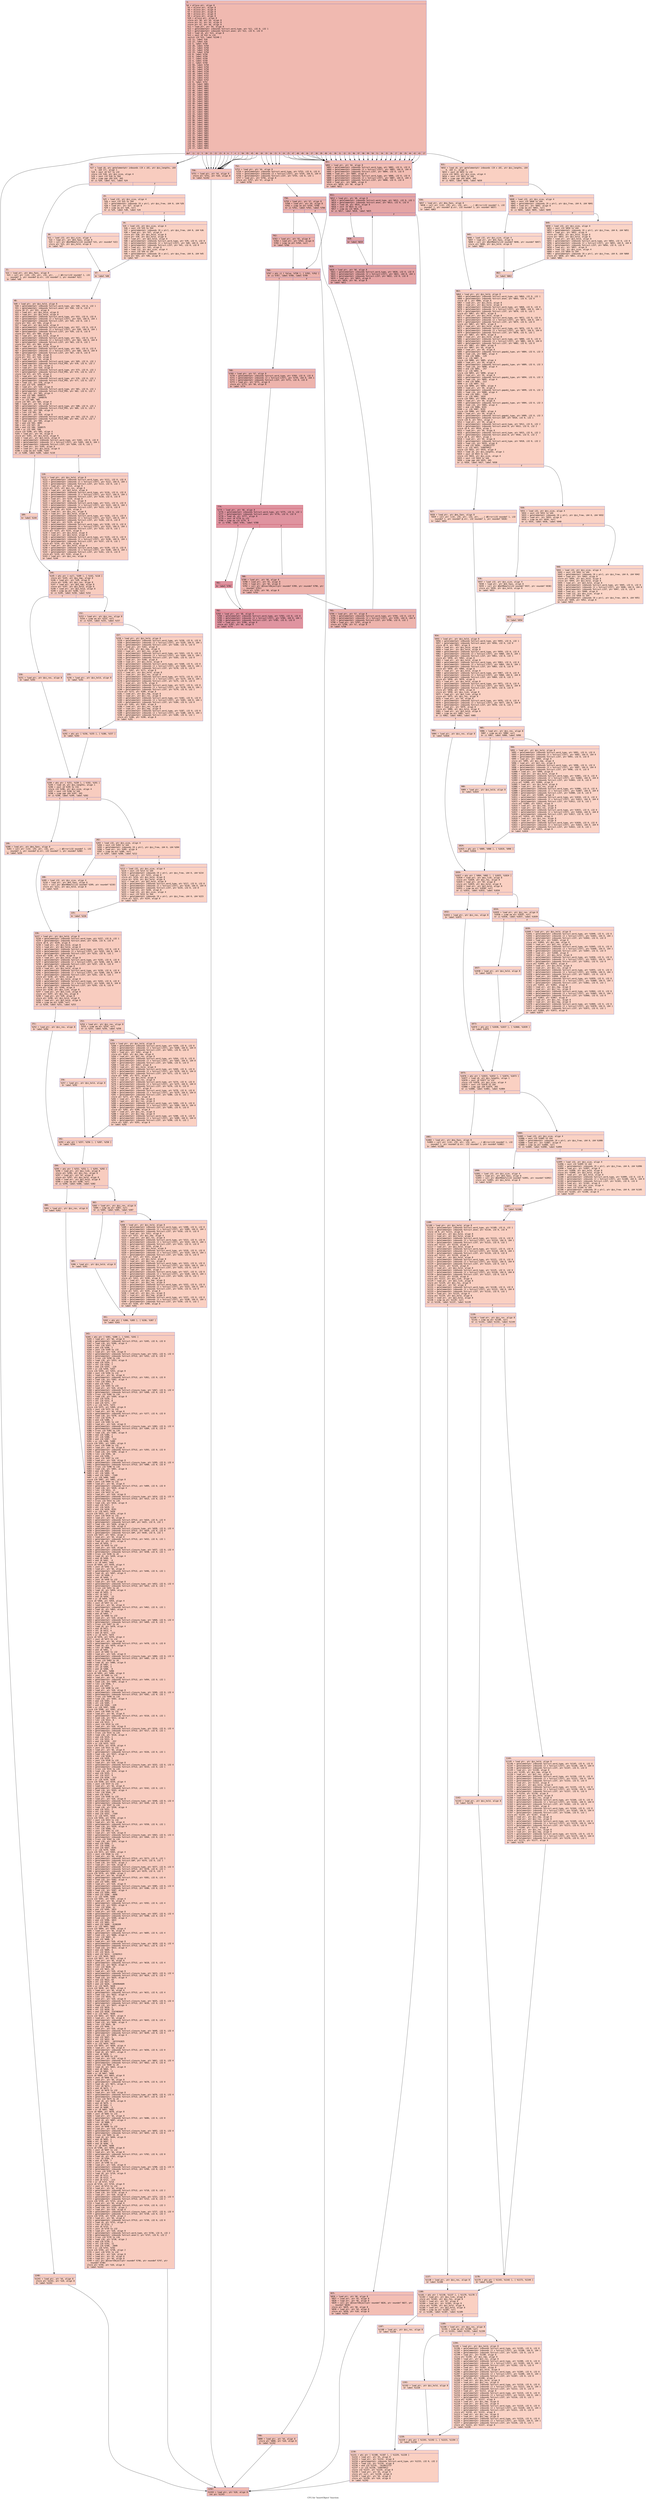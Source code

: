 digraph "CFG for 'InsertObject' function" {
	label="CFG for 'InsertObject' function";

	Node0x6000028d45f0 [shape=record,color="#3d50c3ff", style=filled, fillcolor="#de614d70" fontname="Courier",label="{3:\l|  %4 = alloca ptr, align 8\l  %5 = alloca ptr, align 8\l  %6 = alloca ptr, align 8\l  %7 = alloca ptr, align 8\l  %8 = alloca ptr, align 8\l  %9 = alloca ptr, align 8\l  %10 = alloca ptr, align 8\l  store ptr %0, ptr %4, align 8\l  store ptr %1, ptr %5, align 8\l  store ptr %2, ptr %6, align 8\l  %11 = load ptr, ptr %4, align 8\l  %12 = getelementptr inbounds %struct.word_type, ptr %11, i32 0, i32 1\l  %13 = getelementptr inbounds %struct.anon, ptr %12, i32 0, i32 0\l  %14 = load i8, ptr %13, align 8\l  %15 = zext i8 %14 to i32\l  switch i32 %15, label %1240 [\l    i32 11, label %16\l    i32 12, label %16\l    i32 5, label %750\l    i32 20, label %750\l    i32 21, label %750\l    i32 22, label %750\l    i32 23, label %750\l    i32 8, label %750\l    i32 6, label %750\l    i32 7, label %750\l    i32 4, label %750\l    i32 2, label %750\l    i32 94, label %750\l    i32 95, label %750\l    i32 45, label %750\l    i32 46, label %750\l    i32 18, label %752\l    i32 19, label %752\l    i32 16, label %752\l    i32 15, label %752\l    i32 9, label %752\l    i32 24, label %801\l    i32 25, label %801\l    i32 47, label %801\l    i32 48, label %801\l    i32 49, label %801\l    i32 36, label %801\l    i32 37, label %801\l    i32 38, label %801\l    i32 39, label %801\l    i32 40, label %801\l    i32 41, label %801\l    i32 30, label %801\l    i32 31, label %801\l    i32 32, label %801\l    i32 33, label %801\l    i32 96, label %801\l    i32 97, label %801\l    i32 98, label %801\l    i32 99, label %801\l    i32 50, label %801\l    i32 51, label %801\l    i32 34, label %801\l    i32 35, label %801\l    i32 26, label %801\l    i32 27, label %801\l    i32 28, label %801\l    i32 29, label %801\l    i32 44, label %801\l    i32 42, label %801\l    i32 43, label %801\l    i32 17, label %831\l  ]\l|{<s0>def|<s1>11|<s2>12|<s3>5|<s4>20|<s5>21|<s6>22|<s7>23|<s8>8|<s9>6|<s10>7|<s11>4|<s12>2|<s13>94|<s14>95|<s15>45|<s16>46|<s17>18|<s18>19|<s19>16|<s20>15|<s21>9|<s22>24|<s23>25|<s24>47|<s25>48|<s26>49|<s27>36|<s28>37|<s29>38|<s30>39|<s31>40|<s32>41|<s33>30|<s34>31|<s35>32|<s36>33|<s37>96|<s38>97|<s39>98|<s40>99|<s41>50|<s42>51|<s43>34|<s44>35|<s45>26|<s46>27|<s47>28|<s48>29|<s49>44|<s50>42|<s51>43|<s52>17}}"];
	Node0x6000028d45f0:s0 -> Node0x6000028d6990[tooltip="3 -> 1240\nProbability 1.89%" ];
	Node0x6000028d45f0:s1 -> Node0x6000028d4c30[tooltip="3 -> 16\nProbability 3.77%" ];
	Node0x6000028d45f0:s2 -> Node0x6000028d4c30[tooltip="3 -> 16\nProbability 3.77%" ];
	Node0x6000028d45f0:s3 -> Node0x6000028d56d0[tooltip="3 -> 750\nProbability 26.42%" ];
	Node0x6000028d45f0:s4 -> Node0x6000028d56d0[tooltip="3 -> 750\nProbability 26.42%" ];
	Node0x6000028d45f0:s5 -> Node0x6000028d56d0[tooltip="3 -> 750\nProbability 26.42%" ];
	Node0x6000028d45f0:s6 -> Node0x6000028d56d0[tooltip="3 -> 750\nProbability 26.42%" ];
	Node0x6000028d45f0:s7 -> Node0x6000028d56d0[tooltip="3 -> 750\nProbability 26.42%" ];
	Node0x6000028d45f0:s8 -> Node0x6000028d56d0[tooltip="3 -> 750\nProbability 26.42%" ];
	Node0x6000028d45f0:s9 -> Node0x6000028d56d0[tooltip="3 -> 750\nProbability 26.42%" ];
	Node0x6000028d45f0:s10 -> Node0x6000028d56d0[tooltip="3 -> 750\nProbability 26.42%" ];
	Node0x6000028d45f0:s11 -> Node0x6000028d56d0[tooltip="3 -> 750\nProbability 26.42%" ];
	Node0x6000028d45f0:s12 -> Node0x6000028d56d0[tooltip="3 -> 750\nProbability 26.42%" ];
	Node0x6000028d45f0:s13 -> Node0x6000028d56d0[tooltip="3 -> 750\nProbability 26.42%" ];
	Node0x6000028d45f0:s14 -> Node0x6000028d56d0[tooltip="3 -> 750\nProbability 26.42%" ];
	Node0x6000028d45f0:s15 -> Node0x6000028d56d0[tooltip="3 -> 750\nProbability 26.42%" ];
	Node0x6000028d45f0:s16 -> Node0x6000028d56d0[tooltip="3 -> 750\nProbability 26.42%" ];
	Node0x6000028d45f0:s17 -> Node0x6000028d5720[tooltip="3 -> 752\nProbability 9.43%" ];
	Node0x6000028d45f0:s18 -> Node0x6000028d5720[tooltip="3 -> 752\nProbability 9.43%" ];
	Node0x6000028d45f0:s19 -> Node0x6000028d5720[tooltip="3 -> 752\nProbability 9.43%" ];
	Node0x6000028d45f0:s20 -> Node0x6000028d5720[tooltip="3 -> 752\nProbability 9.43%" ];
	Node0x6000028d45f0:s21 -> Node0x6000028d5720[tooltip="3 -> 752\nProbability 9.43%" ];
	Node0x6000028d45f0:s22 -> Node0x6000028d5a90[tooltip="3 -> 801\nProbability 56.60%" ];
	Node0x6000028d45f0:s23 -> Node0x6000028d5a90[tooltip="3 -> 801\nProbability 56.60%" ];
	Node0x6000028d45f0:s24 -> Node0x6000028d5a90[tooltip="3 -> 801\nProbability 56.60%" ];
	Node0x6000028d45f0:s25 -> Node0x6000028d5a90[tooltip="3 -> 801\nProbability 56.60%" ];
	Node0x6000028d45f0:s26 -> Node0x6000028d5a90[tooltip="3 -> 801\nProbability 56.60%" ];
	Node0x6000028d45f0:s27 -> Node0x6000028d5a90[tooltip="3 -> 801\nProbability 56.60%" ];
	Node0x6000028d45f0:s28 -> Node0x6000028d5a90[tooltip="3 -> 801\nProbability 56.60%" ];
	Node0x6000028d45f0:s29 -> Node0x6000028d5a90[tooltip="3 -> 801\nProbability 56.60%" ];
	Node0x6000028d45f0:s30 -> Node0x6000028d5a90[tooltip="3 -> 801\nProbability 56.60%" ];
	Node0x6000028d45f0:s31 -> Node0x6000028d5a90[tooltip="3 -> 801\nProbability 56.60%" ];
	Node0x6000028d45f0:s32 -> Node0x6000028d5a90[tooltip="3 -> 801\nProbability 56.60%" ];
	Node0x6000028d45f0:s33 -> Node0x6000028d5a90[tooltip="3 -> 801\nProbability 56.60%" ];
	Node0x6000028d45f0:s34 -> Node0x6000028d5a90[tooltip="3 -> 801\nProbability 56.60%" ];
	Node0x6000028d45f0:s35 -> Node0x6000028d5a90[tooltip="3 -> 801\nProbability 56.60%" ];
	Node0x6000028d45f0:s36 -> Node0x6000028d5a90[tooltip="3 -> 801\nProbability 56.60%" ];
	Node0x6000028d45f0:s37 -> Node0x6000028d5a90[tooltip="3 -> 801\nProbability 56.60%" ];
	Node0x6000028d45f0:s38 -> Node0x6000028d5a90[tooltip="3 -> 801\nProbability 56.60%" ];
	Node0x6000028d45f0:s39 -> Node0x6000028d5a90[tooltip="3 -> 801\nProbability 56.60%" ];
	Node0x6000028d45f0:s40 -> Node0x6000028d5a90[tooltip="3 -> 801\nProbability 56.60%" ];
	Node0x6000028d45f0:s41 -> Node0x6000028d5a90[tooltip="3 -> 801\nProbability 56.60%" ];
	Node0x6000028d45f0:s42 -> Node0x6000028d5a90[tooltip="3 -> 801\nProbability 56.60%" ];
	Node0x6000028d45f0:s43 -> Node0x6000028d5a90[tooltip="3 -> 801\nProbability 56.60%" ];
	Node0x6000028d45f0:s44 -> Node0x6000028d5a90[tooltip="3 -> 801\nProbability 56.60%" ];
	Node0x6000028d45f0:s45 -> Node0x6000028d5a90[tooltip="3 -> 801\nProbability 56.60%" ];
	Node0x6000028d45f0:s46 -> Node0x6000028d5a90[tooltip="3 -> 801\nProbability 56.60%" ];
	Node0x6000028d45f0:s47 -> Node0x6000028d5a90[tooltip="3 -> 801\nProbability 56.60%" ];
	Node0x6000028d45f0:s48 -> Node0x6000028d5a90[tooltip="3 -> 801\nProbability 56.60%" ];
	Node0x6000028d45f0:s49 -> Node0x6000028d5a90[tooltip="3 -> 801\nProbability 56.60%" ];
	Node0x6000028d45f0:s50 -> Node0x6000028d5a90[tooltip="3 -> 801\nProbability 56.60%" ];
	Node0x6000028d45f0:s51 -> Node0x6000028d5a90[tooltip="3 -> 801\nProbability 56.60%" ];
	Node0x6000028d45f0:s52 -> Node0x6000028d5c20[tooltip="3 -> 831\nProbability 1.89%" ];
	Node0x6000028d4c30 [shape=record,color="#3d50c3ff", style=filled, fillcolor="#f08b6e70" fontname="Courier",label="{16:\l|  %17 = load i8, ptr getelementptr inbounds ([0 x i8], ptr @zz_lengths, i64\l... 0, i64 17), align 1\l  %18 = zext i8 %17 to i32\l  store i32 %18, ptr @zz_size, align 4\l  %19 = sext i32 %18 to i64\l  %20 = icmp uge i64 %19, 265\l  br i1 %20, label %21, label %24\l|{<s0>T|<s1>F}}"];
	Node0x6000028d4c30:s0 -> Node0x6000028d4c80[tooltip="16 -> 21\nProbability 50.00%" ];
	Node0x6000028d4c30:s1 -> Node0x6000028d4cd0[tooltip="16 -> 24\nProbability 50.00%" ];
	Node0x6000028d4c80 [shape=record,color="#3d50c3ff", style=filled, fillcolor="#f3947570" fontname="Courier",label="{21:\l|  %22 = load ptr, ptr @no_fpos, align 8\l  %23 = call ptr (i32, i32, ptr, i32, ptr, ...) @Error(i32 noundef 1, i32\l... noundef 1, ptr noundef @.str, i32 noundef 1, ptr noundef %22)\l  br label %48\l}"];
	Node0x6000028d4c80 -> Node0x6000028d4e10[tooltip="21 -> 48\nProbability 100.00%" ];
	Node0x6000028d4cd0 [shape=record,color="#3d50c3ff", style=filled, fillcolor="#f3947570" fontname="Courier",label="{24:\l|  %25 = load i32, ptr @zz_size, align 4\l  %26 = sext i32 %25 to i64\l  %27 = getelementptr inbounds [0 x ptr], ptr @zz_free, i64 0, i64 %26\l  %28 = load ptr, ptr %27, align 8\l  %29 = icmp eq ptr %28, null\l  br i1 %29, label %30, label %34\l|{<s0>T|<s1>F}}"];
	Node0x6000028d4cd0:s0 -> Node0x6000028d4d20[tooltip="24 -> 30\nProbability 37.50%" ];
	Node0x6000028d4cd0:s1 -> Node0x6000028d4d70[tooltip="24 -> 34\nProbability 62.50%" ];
	Node0x6000028d4d20 [shape=record,color="#3d50c3ff", style=filled, fillcolor="#f59c7d70" fontname="Courier",label="{30:\l|  %31 = load i32, ptr @zz_size, align 4\l  %32 = load ptr, ptr @no_fpos, align 8\l  %33 = call ptr @GetMemory(i32 noundef %31, ptr noundef %32)\l  store ptr %33, ptr @zz_hold, align 8\l  br label %47\l}"];
	Node0x6000028d4d20 -> Node0x6000028d4dc0[tooltip="30 -> 47\nProbability 100.00%" ];
	Node0x6000028d4d70 [shape=record,color="#3d50c3ff", style=filled, fillcolor="#f4987a70" fontname="Courier",label="{34:\l|  %35 = load i32, ptr @zz_size, align 4\l  %36 = sext i32 %35 to i64\l  %37 = getelementptr inbounds [0 x ptr], ptr @zz_free, i64 0, i64 %36\l  %38 = load ptr, ptr %37, align 8\l  store ptr %38, ptr @zz_hold, align 8\l  store ptr %38, ptr @zz_hold, align 8\l  %39 = load ptr, ptr @zz_hold, align 8\l  %40 = getelementptr inbounds %struct.word_type, ptr %39, i32 0, i32 0\l  %41 = getelementptr inbounds [2 x %struct.LIST], ptr %40, i64 0, i64 0\l  %42 = getelementptr inbounds %struct.LIST, ptr %41, i32 0, i32 0\l  %43 = load ptr, ptr %42, align 8\l  %44 = load i32, ptr @zz_size, align 4\l  %45 = sext i32 %44 to i64\l  %46 = getelementptr inbounds [0 x ptr], ptr @zz_free, i64 0, i64 %45\l  store ptr %43, ptr %46, align 8\l  br label %47\l}"];
	Node0x6000028d4d70 -> Node0x6000028d4dc0[tooltip="34 -> 47\nProbability 100.00%" ];
	Node0x6000028d4dc0 [shape=record,color="#3d50c3ff", style=filled, fillcolor="#f3947570" fontname="Courier",label="{47:\l|  br label %48\l}"];
	Node0x6000028d4dc0 -> Node0x6000028d4e10[tooltip="47 -> 48\nProbability 100.00%" ];
	Node0x6000028d4e10 [shape=record,color="#3d50c3ff", style=filled, fillcolor="#f08b6e70" fontname="Courier",label="{48:\l|  %49 = load ptr, ptr @zz_hold, align 8\l  %50 = getelementptr inbounds %struct.word_type, ptr %49, i32 0, i32 1\l  %51 = getelementptr inbounds %struct.anon, ptr %50, i32 0, i32 0\l  store i8 17, ptr %51, align 8\l  %52 = load ptr, ptr @zz_hold, align 8\l  %53 = load ptr, ptr @zz_hold, align 8\l  %54 = getelementptr inbounds %struct.word_type, ptr %53, i32 0, i32 0\l  %55 = getelementptr inbounds [2 x %struct.LIST], ptr %54, i64 0, i64 1\l  %56 = getelementptr inbounds %struct.LIST, ptr %55, i32 0, i32 1\l  store ptr %52, ptr %56, align 8\l  %57 = load ptr, ptr @zz_hold, align 8\l  %58 = getelementptr inbounds %struct.word_type, ptr %57, i32 0, i32 0\l  %59 = getelementptr inbounds [2 x %struct.LIST], ptr %58, i64 0, i64 1\l  %60 = getelementptr inbounds %struct.LIST, ptr %59, i32 0, i32 0\l  store ptr %52, ptr %60, align 8\l  %61 = load ptr, ptr @zz_hold, align 8\l  %62 = getelementptr inbounds %struct.word_type, ptr %61, i32 0, i32 0\l  %63 = getelementptr inbounds [2 x %struct.LIST], ptr %62, i64 0, i64 0\l  %64 = getelementptr inbounds %struct.LIST, ptr %63, i32 0, i32 1\l  store ptr %52, ptr %64, align 8\l  %65 = load ptr, ptr @zz_hold, align 8\l  %66 = getelementptr inbounds %struct.word_type, ptr %65, i32 0, i32 0\l  %67 = getelementptr inbounds [2 x %struct.LIST], ptr %66, i64 0, i64 0\l  %68 = getelementptr inbounds %struct.LIST, ptr %67, i32 0, i32 0\l  store ptr %52, ptr %68, align 8\l  store ptr %52, ptr %10, align 8\l  %69 = load ptr, ptr %4, align 8\l  %70 = getelementptr inbounds %struct.word_type, ptr %69, i32 0, i32 1\l  %71 = getelementptr inbounds %struct.FILE_POS, ptr %70, i32 0, i32 2\l  %72 = load i16, ptr %71, align 2\l  %73 = load ptr, ptr %10, align 8\l  %74 = getelementptr inbounds %struct.word_type, ptr %73, i32 0, i32 1\l  %75 = getelementptr inbounds %struct.FILE_POS, ptr %74, i32 0, i32 2\l  store i16 %72, ptr %75, align 2\l  %76 = load ptr, ptr %4, align 8\l  %77 = getelementptr inbounds %struct.word_type, ptr %76, i32 0, i32 1\l  %78 = getelementptr inbounds %struct.FILE_POS, ptr %77, i32 0, i32 3\l  %79 = load i32, ptr %78, align 4\l  %80 = and i32 %79, 1048575\l  %81 = load ptr, ptr %10, align 8\l  %82 = getelementptr inbounds %struct.word_type, ptr %81, i32 0, i32 1\l  %83 = getelementptr inbounds %struct.FILE_POS, ptr %82, i32 0, i32 3\l  %84 = load i32, ptr %83, align 4\l  %85 = and i32 %80, 1048575\l  %86 = and i32 %84, -1048576\l  %87 = or i32 %86, %85\l  store i32 %87, ptr %83, align 4\l  %88 = load ptr, ptr %4, align 8\l  %89 = getelementptr inbounds %struct.word_type, ptr %88, i32 0, i32 1\l  %90 = getelementptr inbounds %struct.FILE_POS, ptr %89, i32 0, i32 3\l  %91 = load i32, ptr %90, align 4\l  %92 = lshr i32 %91, 20\l  %93 = load ptr, ptr %10, align 8\l  %94 = getelementptr inbounds %struct.word_type, ptr %93, i32 0, i32 1\l  %95 = getelementptr inbounds %struct.FILE_POS, ptr %94, i32 0, i32 3\l  %96 = load i32, ptr %95, align 4\l  %97 = and i32 %92, 4095\l  %98 = shl i32 %97, 20\l  %99 = and i32 %96, 1048575\l  %100 = or i32 %99, %98\l  store i32 %100, ptr %95, align 4\l  %101 = load ptr, ptr %4, align 8\l  store ptr %101, ptr @zz_hold, align 8\l  %102 = load ptr, ptr @zz_hold, align 8\l  %103 = getelementptr inbounds %struct.word_type, ptr %102, i32 0, i32 0\l  %104 = getelementptr inbounds [2 x %struct.LIST], ptr %103, i64 0, i64 1\l  %105 = getelementptr inbounds %struct.LIST, ptr %104, i32 0, i32 1\l  %106 = load ptr, ptr %105, align 8\l  %107 = load ptr, ptr @zz_hold, align 8\l  %108 = icmp eq ptr %106, %107\l  br i1 %108, label %109, label %110\l|{<s0>T|<s1>F}}"];
	Node0x6000028d4e10:s0 -> Node0x6000028d4e60[tooltip="48 -> 109\nProbability 37.50%" ];
	Node0x6000028d4e10:s1 -> Node0x6000028d4eb0[tooltip="48 -> 110\nProbability 62.50%" ];
	Node0x6000028d4e60 [shape=record,color="#3d50c3ff", style=filled, fillcolor="#f3947570" fontname="Courier",label="{109:\l|  br label %144\l}"];
	Node0x6000028d4e60 -> Node0x6000028d4f00[tooltip="109 -> 144\nProbability 100.00%" ];
	Node0x6000028d4eb0 [shape=record,color="#3d50c3ff", style=filled, fillcolor="#f2907270" fontname="Courier",label="{110:\l|  %111 = load ptr, ptr @zz_hold, align 8\l  %112 = getelementptr inbounds %struct.word_type, ptr %111, i32 0, i32 0\l  %113 = getelementptr inbounds [2 x %struct.LIST], ptr %112, i64 0, i64 1\l  %114 = getelementptr inbounds %struct.LIST, ptr %113, i32 0, i32 1\l  %115 = load ptr, ptr %114, align 8\l  store ptr %115, ptr @zz_res, align 8\l  %116 = load ptr, ptr @zz_hold, align 8\l  %117 = getelementptr inbounds %struct.word_type, ptr %116, i32 0, i32 0\l  %118 = getelementptr inbounds [2 x %struct.LIST], ptr %117, i64 0, i64 1\l  %119 = getelementptr inbounds %struct.LIST, ptr %118, i32 0, i32 0\l  %120 = load ptr, ptr %119, align 8\l  %121 = load ptr, ptr @zz_res, align 8\l  %122 = getelementptr inbounds %struct.word_type, ptr %121, i32 0, i32 0\l  %123 = getelementptr inbounds [2 x %struct.LIST], ptr %122, i64 0, i64 1\l  %124 = getelementptr inbounds %struct.LIST, ptr %123, i32 0, i32 0\l  store ptr %120, ptr %124, align 8\l  %125 = load ptr, ptr @zz_res, align 8\l  %126 = load ptr, ptr @zz_hold, align 8\l  %127 = getelementptr inbounds %struct.word_type, ptr %126, i32 0, i32 0\l  %128 = getelementptr inbounds [2 x %struct.LIST], ptr %127, i64 0, i64 1\l  %129 = getelementptr inbounds %struct.LIST, ptr %128, i32 0, i32 0\l  %130 = load ptr, ptr %129, align 8\l  %131 = getelementptr inbounds %struct.word_type, ptr %130, i32 0, i32 0\l  %132 = getelementptr inbounds [2 x %struct.LIST], ptr %131, i64 0, i64 1\l  %133 = getelementptr inbounds %struct.LIST, ptr %132, i32 0, i32 1\l  store ptr %125, ptr %133, align 8\l  %134 = load ptr, ptr @zz_hold, align 8\l  %135 = load ptr, ptr @zz_hold, align 8\l  %136 = getelementptr inbounds %struct.word_type, ptr %135, i32 0, i32 0\l  %137 = getelementptr inbounds [2 x %struct.LIST], ptr %136, i64 0, i64 1\l  %138 = getelementptr inbounds %struct.LIST, ptr %137, i32 0, i32 1\l  store ptr %134, ptr %138, align 8\l  %139 = load ptr, ptr @zz_hold, align 8\l  %140 = getelementptr inbounds %struct.word_type, ptr %139, i32 0, i32 0\l  %141 = getelementptr inbounds [2 x %struct.LIST], ptr %140, i64 0, i64 1\l  %142 = getelementptr inbounds %struct.LIST, ptr %141, i32 0, i32 0\l  store ptr %134, ptr %142, align 8\l  %143 = load ptr, ptr @zz_res, align 8\l  br label %144\l}"];
	Node0x6000028d4eb0 -> Node0x6000028d4f00[tooltip="110 -> 144\nProbability 100.00%" ];
	Node0x6000028d4f00 [shape=record,color="#3d50c3ff", style=filled, fillcolor="#f08b6e70" fontname="Courier",label="{144:\l|  %145 = phi ptr [ null, %109 ], [ %143, %110 ]\l  store ptr %145, ptr @xx_tmp, align 8\l  %146 = load ptr, ptr %10, align 8\l  store ptr %146, ptr @zz_res, align 8\l  %147 = load ptr, ptr @xx_tmp, align 8\l  store ptr %147, ptr @zz_hold, align 8\l  %148 = load ptr, ptr @zz_hold, align 8\l  %149 = icmp eq ptr %148, null\l  br i1 %149, label %150, label %152\l|{<s0>T|<s1>F}}"];
	Node0x6000028d4f00:s0 -> Node0x6000028d4f50[tooltip="144 -> 150\nProbability 37.50%" ];
	Node0x6000028d4f00:s1 -> Node0x6000028d4fa0[tooltip="144 -> 152\nProbability 62.50%" ];
	Node0x6000028d4f50 [shape=record,color="#3d50c3ff", style=filled, fillcolor="#f3947570" fontname="Courier",label="{150:\l|  %151 = load ptr, ptr @zz_res, align 8\l  br label %193\l}"];
	Node0x6000028d4f50 -> Node0x6000028d50e0[tooltip="150 -> 193\nProbability 100.00%" ];
	Node0x6000028d4fa0 [shape=record,color="#3d50c3ff", style=filled, fillcolor="#f2907270" fontname="Courier",label="{152:\l|  %153 = load ptr, ptr @zz_res, align 8\l  %154 = icmp eq ptr %153, null\l  br i1 %154, label %155, label %157\l|{<s0>T|<s1>F}}"];
	Node0x6000028d4fa0:s0 -> Node0x6000028d4ff0[tooltip="152 -> 155\nProbability 37.50%" ];
	Node0x6000028d4fa0:s1 -> Node0x6000028d5040[tooltip="152 -> 157\nProbability 62.50%" ];
	Node0x6000028d4ff0 [shape=record,color="#3d50c3ff", style=filled, fillcolor="#f59c7d70" fontname="Courier",label="{155:\l|  %156 = load ptr, ptr @zz_hold, align 8\l  br label %191\l}"];
	Node0x6000028d4ff0 -> Node0x6000028d5090[tooltip="155 -> 191\nProbability 100.00%" ];
	Node0x6000028d5040 [shape=record,color="#3d50c3ff", style=filled, fillcolor="#f3947570" fontname="Courier",label="{157:\l|  %158 = load ptr, ptr @zz_hold, align 8\l  %159 = getelementptr inbounds %struct.word_type, ptr %158, i32 0, i32 0\l  %160 = getelementptr inbounds [2 x %struct.LIST], ptr %159, i64 0, i64 1\l  %161 = getelementptr inbounds %struct.LIST, ptr %160, i32 0, i32 0\l  %162 = load ptr, ptr %161, align 8\l  store ptr %162, ptr @zz_tmp, align 8\l  %163 = load ptr, ptr @zz_res, align 8\l  %164 = getelementptr inbounds %struct.word_type, ptr %163, i32 0, i32 0\l  %165 = getelementptr inbounds [2 x %struct.LIST], ptr %164, i64 0, i64 1\l  %166 = getelementptr inbounds %struct.LIST, ptr %165, i32 0, i32 0\l  %167 = load ptr, ptr %166, align 8\l  %168 = load ptr, ptr @zz_hold, align 8\l  %169 = getelementptr inbounds %struct.word_type, ptr %168, i32 0, i32 0\l  %170 = getelementptr inbounds [2 x %struct.LIST], ptr %169, i64 0, i64 1\l  %171 = getelementptr inbounds %struct.LIST, ptr %170, i32 0, i32 0\l  store ptr %167, ptr %171, align 8\l  %172 = load ptr, ptr @zz_hold, align 8\l  %173 = load ptr, ptr @zz_res, align 8\l  %174 = getelementptr inbounds %struct.word_type, ptr %173, i32 0, i32 0\l  %175 = getelementptr inbounds [2 x %struct.LIST], ptr %174, i64 0, i64 1\l  %176 = getelementptr inbounds %struct.LIST, ptr %175, i32 0, i32 0\l  %177 = load ptr, ptr %176, align 8\l  %178 = getelementptr inbounds %struct.word_type, ptr %177, i32 0, i32 0\l  %179 = getelementptr inbounds [2 x %struct.LIST], ptr %178, i64 0, i64 1\l  %180 = getelementptr inbounds %struct.LIST, ptr %179, i32 0, i32 1\l  store ptr %172, ptr %180, align 8\l  %181 = load ptr, ptr @zz_tmp, align 8\l  %182 = load ptr, ptr @zz_res, align 8\l  %183 = getelementptr inbounds %struct.word_type, ptr %182, i32 0, i32 0\l  %184 = getelementptr inbounds [2 x %struct.LIST], ptr %183, i64 0, i64 1\l  %185 = getelementptr inbounds %struct.LIST, ptr %184, i32 0, i32 0\l  store ptr %181, ptr %185, align 8\l  %186 = load ptr, ptr @zz_res, align 8\l  %187 = load ptr, ptr @zz_tmp, align 8\l  %188 = getelementptr inbounds %struct.word_type, ptr %187, i32 0, i32 0\l  %189 = getelementptr inbounds [2 x %struct.LIST], ptr %188, i64 0, i64 1\l  %190 = getelementptr inbounds %struct.LIST, ptr %189, i32 0, i32 1\l  store ptr %186, ptr %190, align 8\l  br label %191\l}"];
	Node0x6000028d5040 -> Node0x6000028d5090[tooltip="157 -> 191\nProbability 100.00%" ];
	Node0x6000028d5090 [shape=record,color="#3d50c3ff", style=filled, fillcolor="#f2907270" fontname="Courier",label="{191:\l|  %192 = phi ptr [ %156, %155 ], [ %186, %157 ]\l  br label %193\l}"];
	Node0x6000028d5090 -> Node0x6000028d50e0[tooltip="191 -> 193\nProbability 100.00%" ];
	Node0x6000028d50e0 [shape=record,color="#3d50c3ff", style=filled, fillcolor="#f08b6e70" fontname="Courier",label="{193:\l|  %194 = phi ptr [ %151, %150 ], [ %192, %191 ]\l  %195 = load i8, ptr @zz_lengths, align 1\l  %196 = zext i8 %195 to i32\l  store i32 %196, ptr @zz_size, align 4\l  %197 = sext i32 %196 to i64\l  %198 = icmp uge i64 %197, 265\l  br i1 %198, label %199, label %202\l|{<s0>T|<s1>F}}"];
	Node0x6000028d50e0:s0 -> Node0x6000028d5130[tooltip="193 -> 199\nProbability 50.00%" ];
	Node0x6000028d50e0:s1 -> Node0x6000028d5180[tooltip="193 -> 202\nProbability 50.00%" ];
	Node0x6000028d5130 [shape=record,color="#3d50c3ff", style=filled, fillcolor="#f3947570" fontname="Courier",label="{199:\l|  %200 = load ptr, ptr @no_fpos, align 8\l  %201 = call ptr (i32, i32, ptr, i32, ptr, ...) @Error(i32 noundef 1, i32\l... noundef 1, ptr noundef @.str, i32 noundef 1, ptr noundef %200)\l  br label %226\l}"];
	Node0x6000028d5130 -> Node0x6000028d52c0[tooltip="199 -> 226\nProbability 100.00%" ];
	Node0x6000028d5180 [shape=record,color="#3d50c3ff", style=filled, fillcolor="#f3947570" fontname="Courier",label="{202:\l|  %203 = load i32, ptr @zz_size, align 4\l  %204 = sext i32 %203 to i64\l  %205 = getelementptr inbounds [0 x ptr], ptr @zz_free, i64 0, i64 %204\l  %206 = load ptr, ptr %205, align 8\l  %207 = icmp eq ptr %206, null\l  br i1 %207, label %208, label %212\l|{<s0>T|<s1>F}}"];
	Node0x6000028d5180:s0 -> Node0x6000028d51d0[tooltip="202 -> 208\nProbability 37.50%" ];
	Node0x6000028d5180:s1 -> Node0x6000028d5220[tooltip="202 -> 212\nProbability 62.50%" ];
	Node0x6000028d51d0 [shape=record,color="#3d50c3ff", style=filled, fillcolor="#f59c7d70" fontname="Courier",label="{208:\l|  %209 = load i32, ptr @zz_size, align 4\l  %210 = load ptr, ptr @no_fpos, align 8\l  %211 = call ptr @GetMemory(i32 noundef %209, ptr noundef %210)\l  store ptr %211, ptr @zz_hold, align 8\l  br label %225\l}"];
	Node0x6000028d51d0 -> Node0x6000028d5270[tooltip="208 -> 225\nProbability 100.00%" ];
	Node0x6000028d5220 [shape=record,color="#3d50c3ff", style=filled, fillcolor="#f4987a70" fontname="Courier",label="{212:\l|  %213 = load i32, ptr @zz_size, align 4\l  %214 = sext i32 %213 to i64\l  %215 = getelementptr inbounds [0 x ptr], ptr @zz_free, i64 0, i64 %214\l  %216 = load ptr, ptr %215, align 8\l  store ptr %216, ptr @zz_hold, align 8\l  store ptr %216, ptr @zz_hold, align 8\l  %217 = load ptr, ptr @zz_hold, align 8\l  %218 = getelementptr inbounds %struct.word_type, ptr %217, i32 0, i32 0\l  %219 = getelementptr inbounds [2 x %struct.LIST], ptr %218, i64 0, i64 0\l  %220 = getelementptr inbounds %struct.LIST, ptr %219, i32 0, i32 0\l  %221 = load ptr, ptr %220, align 8\l  %222 = load i32, ptr @zz_size, align 4\l  %223 = sext i32 %222 to i64\l  %224 = getelementptr inbounds [0 x ptr], ptr @zz_free, i64 0, i64 %223\l  store ptr %221, ptr %224, align 8\l  br label %225\l}"];
	Node0x6000028d5220 -> Node0x6000028d5270[tooltip="212 -> 225\nProbability 100.00%" ];
	Node0x6000028d5270 [shape=record,color="#3d50c3ff", style=filled, fillcolor="#f3947570" fontname="Courier",label="{225:\l|  br label %226\l}"];
	Node0x6000028d5270 -> Node0x6000028d52c0[tooltip="225 -> 226\nProbability 100.00%" ];
	Node0x6000028d52c0 [shape=record,color="#3d50c3ff", style=filled, fillcolor="#f08b6e70" fontname="Courier",label="{226:\l|  %227 = load ptr, ptr @zz_hold, align 8\l  %228 = getelementptr inbounds %struct.word_type, ptr %227, i32 0, i32 1\l  %229 = getelementptr inbounds %struct.anon, ptr %228, i32 0, i32 0\l  store i8 0, ptr %229, align 8\l  %230 = load ptr, ptr @zz_hold, align 8\l  %231 = load ptr, ptr @zz_hold, align 8\l  %232 = getelementptr inbounds %struct.word_type, ptr %231, i32 0, i32 0\l  %233 = getelementptr inbounds [2 x %struct.LIST], ptr %232, i64 0, i64 1\l  %234 = getelementptr inbounds %struct.LIST, ptr %233, i32 0, i32 1\l  store ptr %230, ptr %234, align 8\l  %235 = load ptr, ptr @zz_hold, align 8\l  %236 = getelementptr inbounds %struct.word_type, ptr %235, i32 0, i32 0\l  %237 = getelementptr inbounds [2 x %struct.LIST], ptr %236, i64 0, i64 1\l  %238 = getelementptr inbounds %struct.LIST, ptr %237, i32 0, i32 0\l  store ptr %230, ptr %238, align 8\l  %239 = load ptr, ptr @zz_hold, align 8\l  %240 = getelementptr inbounds %struct.word_type, ptr %239, i32 0, i32 0\l  %241 = getelementptr inbounds [2 x %struct.LIST], ptr %240, i64 0, i64 0\l  %242 = getelementptr inbounds %struct.LIST, ptr %241, i32 0, i32 1\l  store ptr %230, ptr %242, align 8\l  %243 = load ptr, ptr @zz_hold, align 8\l  %244 = getelementptr inbounds %struct.word_type, ptr %243, i32 0, i32 0\l  %245 = getelementptr inbounds [2 x %struct.LIST], ptr %244, i64 0, i64 0\l  %246 = getelementptr inbounds %struct.LIST, ptr %245, i32 0, i32 0\l  store ptr %230, ptr %246, align 8\l  store ptr %230, ptr @xx_link, align 8\l  %247 = load ptr, ptr @xx_link, align 8\l  store ptr %247, ptr @zz_res, align 8\l  %248 = load ptr, ptr %10, align 8\l  store ptr %248, ptr @zz_hold, align 8\l  %249 = load ptr, ptr @zz_hold, align 8\l  %250 = icmp eq ptr %249, null\l  br i1 %250, label %251, label %253\l|{<s0>T|<s1>F}}"];
	Node0x6000028d52c0:s0 -> Node0x6000028d5310[tooltip="226 -> 251\nProbability 37.50%" ];
	Node0x6000028d52c0:s1 -> Node0x6000028d5360[tooltip="226 -> 253\nProbability 62.50%" ];
	Node0x6000028d5310 [shape=record,color="#3d50c3ff", style=filled, fillcolor="#f3947570" fontname="Courier",label="{251:\l|  %252 = load ptr, ptr @zz_res, align 8\l  br label %294\l}"];
	Node0x6000028d5310 -> Node0x6000028d54a0[tooltip="251 -> 294\nProbability 100.00%" ];
	Node0x6000028d5360 [shape=record,color="#3d50c3ff", style=filled, fillcolor="#f2907270" fontname="Courier",label="{253:\l|  %254 = load ptr, ptr @zz_res, align 8\l  %255 = icmp eq ptr %254, null\l  br i1 %255, label %256, label %258\l|{<s0>T|<s1>F}}"];
	Node0x6000028d5360:s0 -> Node0x6000028d53b0[tooltip="253 -> 256\nProbability 37.50%" ];
	Node0x6000028d5360:s1 -> Node0x6000028d5400[tooltip="253 -> 258\nProbability 62.50%" ];
	Node0x6000028d53b0 [shape=record,color="#3d50c3ff", style=filled, fillcolor="#f59c7d70" fontname="Courier",label="{256:\l|  %257 = load ptr, ptr @zz_hold, align 8\l  br label %292\l}"];
	Node0x6000028d53b0 -> Node0x6000028d5450[tooltip="256 -> 292\nProbability 100.00%" ];
	Node0x6000028d5400 [shape=record,color="#3d50c3ff", style=filled, fillcolor="#f3947570" fontname="Courier",label="{258:\l|  %259 = load ptr, ptr @zz_hold, align 8\l  %260 = getelementptr inbounds %struct.word_type, ptr %259, i32 0, i32 0\l  %261 = getelementptr inbounds [2 x %struct.LIST], ptr %260, i64 0, i64 0\l  %262 = getelementptr inbounds %struct.LIST, ptr %261, i32 0, i32 0\l  %263 = load ptr, ptr %262, align 8\l  store ptr %263, ptr @zz_tmp, align 8\l  %264 = load ptr, ptr @zz_res, align 8\l  %265 = getelementptr inbounds %struct.word_type, ptr %264, i32 0, i32 0\l  %266 = getelementptr inbounds [2 x %struct.LIST], ptr %265, i64 0, i64 0\l  %267 = getelementptr inbounds %struct.LIST, ptr %266, i32 0, i32 0\l  %268 = load ptr, ptr %267, align 8\l  %269 = load ptr, ptr @zz_hold, align 8\l  %270 = getelementptr inbounds %struct.word_type, ptr %269, i32 0, i32 0\l  %271 = getelementptr inbounds [2 x %struct.LIST], ptr %270, i64 0, i64 0\l  %272 = getelementptr inbounds %struct.LIST, ptr %271, i32 0, i32 0\l  store ptr %268, ptr %272, align 8\l  %273 = load ptr, ptr @zz_hold, align 8\l  %274 = load ptr, ptr @zz_res, align 8\l  %275 = getelementptr inbounds %struct.word_type, ptr %274, i32 0, i32 0\l  %276 = getelementptr inbounds [2 x %struct.LIST], ptr %275, i64 0, i64 0\l  %277 = getelementptr inbounds %struct.LIST, ptr %276, i32 0, i32 0\l  %278 = load ptr, ptr %277, align 8\l  %279 = getelementptr inbounds %struct.word_type, ptr %278, i32 0, i32 0\l  %280 = getelementptr inbounds [2 x %struct.LIST], ptr %279, i64 0, i64 0\l  %281 = getelementptr inbounds %struct.LIST, ptr %280, i32 0, i32 1\l  store ptr %273, ptr %281, align 8\l  %282 = load ptr, ptr @zz_tmp, align 8\l  %283 = load ptr, ptr @zz_res, align 8\l  %284 = getelementptr inbounds %struct.word_type, ptr %283, i32 0, i32 0\l  %285 = getelementptr inbounds [2 x %struct.LIST], ptr %284, i64 0, i64 0\l  %286 = getelementptr inbounds %struct.LIST, ptr %285, i32 0, i32 0\l  store ptr %282, ptr %286, align 8\l  %287 = load ptr, ptr @zz_res, align 8\l  %288 = load ptr, ptr @zz_tmp, align 8\l  %289 = getelementptr inbounds %struct.word_type, ptr %288, i32 0, i32 0\l  %290 = getelementptr inbounds [2 x %struct.LIST], ptr %289, i64 0, i64 0\l  %291 = getelementptr inbounds %struct.LIST, ptr %290, i32 0, i32 1\l  store ptr %287, ptr %291, align 8\l  br label %292\l}"];
	Node0x6000028d5400 -> Node0x6000028d5450[tooltip="258 -> 292\nProbability 100.00%" ];
	Node0x6000028d5450 [shape=record,color="#3d50c3ff", style=filled, fillcolor="#f2907270" fontname="Courier",label="{292:\l|  %293 = phi ptr [ %257, %256 ], [ %287, %258 ]\l  br label %294\l}"];
	Node0x6000028d5450 -> Node0x6000028d54a0[tooltip="292 -> 294\nProbability 100.00%" ];
	Node0x6000028d54a0 [shape=record,color="#3d50c3ff", style=filled, fillcolor="#f08b6e70" fontname="Courier",label="{294:\l|  %295 = phi ptr [ %252, %251 ], [ %293, %292 ]\l  %296 = load ptr, ptr @xx_link, align 8\l  store ptr %296, ptr @zz_res, align 8\l  %297 = load ptr, ptr %4, align 8\l  store ptr %297, ptr @zz_hold, align 8\l  %298 = load ptr, ptr @zz_hold, align 8\l  %299 = icmp eq ptr %298, null\l  br i1 %299, label %300, label %302\l|{<s0>T|<s1>F}}"];
	Node0x6000028d54a0:s0 -> Node0x6000028d54f0[tooltip="294 -> 300\nProbability 37.50%" ];
	Node0x6000028d54a0:s1 -> Node0x6000028d5540[tooltip="294 -> 302\nProbability 62.50%" ];
	Node0x6000028d54f0 [shape=record,color="#3d50c3ff", style=filled, fillcolor="#f3947570" fontname="Courier",label="{300:\l|  %301 = load ptr, ptr @zz_res, align 8\l  br label %343\l}"];
	Node0x6000028d54f0 -> Node0x6000028d5680[tooltip="300 -> 343\nProbability 100.00%" ];
	Node0x6000028d5540 [shape=record,color="#3d50c3ff", style=filled, fillcolor="#f2907270" fontname="Courier",label="{302:\l|  %303 = load ptr, ptr @zz_res, align 8\l  %304 = icmp eq ptr %303, null\l  br i1 %304, label %305, label %307\l|{<s0>T|<s1>F}}"];
	Node0x6000028d5540:s0 -> Node0x6000028d5590[tooltip="302 -> 305\nProbability 37.50%" ];
	Node0x6000028d5540:s1 -> Node0x6000028d55e0[tooltip="302 -> 307\nProbability 62.50%" ];
	Node0x6000028d5590 [shape=record,color="#3d50c3ff", style=filled, fillcolor="#f59c7d70" fontname="Courier",label="{305:\l|  %306 = load ptr, ptr @zz_hold, align 8\l  br label %341\l}"];
	Node0x6000028d5590 -> Node0x6000028d5630[tooltip="305 -> 341\nProbability 100.00%" ];
	Node0x6000028d55e0 [shape=record,color="#3d50c3ff", style=filled, fillcolor="#f3947570" fontname="Courier",label="{307:\l|  %308 = load ptr, ptr @zz_hold, align 8\l  %309 = getelementptr inbounds %struct.word_type, ptr %308, i32 0, i32 0\l  %310 = getelementptr inbounds [2 x %struct.LIST], ptr %309, i64 0, i64 1\l  %311 = getelementptr inbounds %struct.LIST, ptr %310, i32 0, i32 0\l  %312 = load ptr, ptr %311, align 8\l  store ptr %312, ptr @zz_tmp, align 8\l  %313 = load ptr, ptr @zz_res, align 8\l  %314 = getelementptr inbounds %struct.word_type, ptr %313, i32 0, i32 0\l  %315 = getelementptr inbounds [2 x %struct.LIST], ptr %314, i64 0, i64 1\l  %316 = getelementptr inbounds %struct.LIST, ptr %315, i32 0, i32 0\l  %317 = load ptr, ptr %316, align 8\l  %318 = load ptr, ptr @zz_hold, align 8\l  %319 = getelementptr inbounds %struct.word_type, ptr %318, i32 0, i32 0\l  %320 = getelementptr inbounds [2 x %struct.LIST], ptr %319, i64 0, i64 1\l  %321 = getelementptr inbounds %struct.LIST, ptr %320, i32 0, i32 0\l  store ptr %317, ptr %321, align 8\l  %322 = load ptr, ptr @zz_hold, align 8\l  %323 = load ptr, ptr @zz_res, align 8\l  %324 = getelementptr inbounds %struct.word_type, ptr %323, i32 0, i32 0\l  %325 = getelementptr inbounds [2 x %struct.LIST], ptr %324, i64 0, i64 1\l  %326 = getelementptr inbounds %struct.LIST, ptr %325, i32 0, i32 0\l  %327 = load ptr, ptr %326, align 8\l  %328 = getelementptr inbounds %struct.word_type, ptr %327, i32 0, i32 0\l  %329 = getelementptr inbounds [2 x %struct.LIST], ptr %328, i64 0, i64 1\l  %330 = getelementptr inbounds %struct.LIST, ptr %329, i32 0, i32 1\l  store ptr %322, ptr %330, align 8\l  %331 = load ptr, ptr @zz_tmp, align 8\l  %332 = load ptr, ptr @zz_res, align 8\l  %333 = getelementptr inbounds %struct.word_type, ptr %332, i32 0, i32 0\l  %334 = getelementptr inbounds [2 x %struct.LIST], ptr %333, i64 0, i64 1\l  %335 = getelementptr inbounds %struct.LIST, ptr %334, i32 0, i32 0\l  store ptr %331, ptr %335, align 8\l  %336 = load ptr, ptr @zz_res, align 8\l  %337 = load ptr, ptr @zz_tmp, align 8\l  %338 = getelementptr inbounds %struct.word_type, ptr %337, i32 0, i32 0\l  %339 = getelementptr inbounds [2 x %struct.LIST], ptr %338, i64 0, i64 1\l  %340 = getelementptr inbounds %struct.LIST, ptr %339, i32 0, i32 1\l  store ptr %336, ptr %340, align 8\l  br label %341\l}"];
	Node0x6000028d55e0 -> Node0x6000028d5630[tooltip="307 -> 341\nProbability 100.00%" ];
	Node0x6000028d5630 [shape=record,color="#3d50c3ff", style=filled, fillcolor="#f2907270" fontname="Courier",label="{341:\l|  %342 = phi ptr [ %306, %305 ], [ %336, %307 ]\l  br label %343\l}"];
	Node0x6000028d5630 -> Node0x6000028d5680[tooltip="341 -> 343\nProbability 100.00%" ];
	Node0x6000028d5680 [shape=record,color="#3d50c3ff", style=filled, fillcolor="#f08b6e70" fontname="Courier",label="{343:\l|  %344 = phi ptr [ %301, %300 ], [ %342, %341 ]\l  %345 = load ptr, ptr %6, align 8\l  %346 = getelementptr inbounds %struct.STYLE, ptr %345, i32 0, i32 0\l  %347 = load i16, ptr %346, align 4\l  %348 = lshr i16 %347, 7\l  %349 = and i16 %348, 1\l  %350 = zext i16 %349 to i32\l  %351 = load ptr, ptr %10, align 8\l  %352 = getelementptr inbounds %struct.closure_type, ptr %351, i32 0, i32 4\l  %353 = getelementptr inbounds %struct.STYLE, ptr %352, i32 0, i32 0\l  %354 = trunc i32 %350 to i16\l  %355 = load i16, ptr %353, align 8\l  %356 = and i16 %354, 1\l  %357 = shl i16 %356, 7\l  %358 = and i16 %355, -129\l  %359 = or i16 %358, %357\l  store i16 %359, ptr %353, align 8\l  %360 = zext i16 %356 to i32\l  %361 = load ptr, ptr %6, align 8\l  %362 = getelementptr inbounds %struct.STYLE, ptr %361, i32 0, i32 0\l  %363 = load i16, ptr %362, align 4\l  %364 = lshr i16 %363, 8\l  %365 = and i16 %364, 1\l  %366 = zext i16 %365 to i32\l  %367 = load ptr, ptr %10, align 8\l  %368 = getelementptr inbounds %struct.closure_type, ptr %367, i32 0, i32 4\l  %369 = getelementptr inbounds %struct.STYLE, ptr %368, i32 0, i32 0\l  %370 = trunc i32 %366 to i16\l  %371 = load i16, ptr %369, align 8\l  %372 = and i16 %370, 1\l  %373 = shl i16 %372, 8\l  %374 = and i16 %371, -257\l  %375 = or i16 %374, %373\l  store i16 %375, ptr %369, align 8\l  %376 = zext i16 %372 to i32\l  %377 = load ptr, ptr %6, align 8\l  %378 = getelementptr inbounds %struct.STYLE, ptr %377, i32 0, i32 0\l  %379 = load i16, ptr %378, align 4\l  %380 = lshr i16 %379, 9\l  %381 = and i16 %380, 1\l  %382 = zext i16 %381 to i32\l  %383 = load ptr, ptr %10, align 8\l  %384 = getelementptr inbounds %struct.closure_type, ptr %383, i32 0, i32 4\l  %385 = getelementptr inbounds %struct.STYLE, ptr %384, i32 0, i32 0\l  %386 = trunc i32 %382 to i16\l  %387 = load i16, ptr %385, align 8\l  %388 = and i16 %386, 1\l  %389 = shl i16 %388, 9\l  %390 = and i16 %387, -513\l  %391 = or i16 %390, %389\l  store i16 %391, ptr %385, align 8\l  %392 = zext i16 %388 to i32\l  %393 = load ptr, ptr %6, align 8\l  %394 = getelementptr inbounds %struct.STYLE, ptr %393, i32 0, i32 0\l  %395 = load i16, ptr %394, align 4\l  %396 = lshr i16 %395, 10\l  %397 = and i16 %396, 7\l  %398 = zext i16 %397 to i32\l  %399 = load ptr, ptr %10, align 8\l  %400 = getelementptr inbounds %struct.closure_type, ptr %399, i32 0, i32 4\l  %401 = getelementptr inbounds %struct.STYLE, ptr %400, i32 0, i32 0\l  %402 = trunc i32 %398 to i16\l  %403 = load i16, ptr %401, align 8\l  %404 = and i16 %402, 7\l  %405 = shl i16 %404, 10\l  %406 = and i16 %403, -7169\l  %407 = or i16 %406, %405\l  store i16 %407, ptr %401, align 8\l  %408 = zext i16 %404 to i32\l  %409 = load ptr, ptr %6, align 8\l  %410 = getelementptr inbounds %struct.STYLE, ptr %409, i32 0, i32 0\l  %411 = load i16, ptr %410, align 4\l  %412 = lshr i16 %411, 13\l  %413 = zext i16 %412 to i32\l  %414 = load ptr, ptr %10, align 8\l  %415 = getelementptr inbounds %struct.closure_type, ptr %414, i32 0, i32 4\l  %416 = getelementptr inbounds %struct.STYLE, ptr %415, i32 0, i32 0\l  %417 = trunc i32 %413 to i16\l  %418 = load i16, ptr %416, align 8\l  %419 = and i16 %417, 7\l  %420 = shl i16 %419, 13\l  %421 = and i16 %418, 8191\l  %422 = or i16 %421, %420\l  store i16 %422, ptr %416, align 8\l  %423 = zext i16 %419 to i32\l  %424 = load ptr, ptr %6, align 8\l  %425 = getelementptr inbounds %struct.STYLE, ptr %424, i32 0, i32 0\l  %426 = getelementptr inbounds %struct.GAP, ptr %425, i32 0, i32 1\l  %427 = load i16, ptr %426, align 2\l  %428 = load ptr, ptr %10, align 8\l  %429 = getelementptr inbounds %struct.closure_type, ptr %428, i32 0, i32 4\l  %430 = getelementptr inbounds %struct.STYLE, ptr %429, i32 0, i32 0\l  %431 = getelementptr inbounds %struct.GAP, ptr %430, i32 0, i32 1\l  store i16 %427, ptr %431, align 2\l  %432 = load ptr, ptr %6, align 8\l  %433 = getelementptr inbounds %struct.STYLE, ptr %432, i32 0, i32 1\l  %434 = load i8, ptr %433, align 4\l  %435 = and i8 %434, 3\l  %436 = zext i8 %435 to i32\l  %437 = load ptr, ptr %10, align 8\l  %438 = getelementptr inbounds %struct.closure_type, ptr %437, i32 0, i32 4\l  %439 = getelementptr inbounds %struct.STYLE, ptr %438, i32 0, i32 1\l  %440 = trunc i32 %436 to i8\l  %441 = load i8, ptr %439, align 4\l  %442 = and i8 %440, 3\l  %443 = and i8 %441, -4\l  %444 = or i8 %443, %442\l  store i8 %444, ptr %439, align 4\l  %445 = zext i8 %442 to i32\l  %446 = load ptr, ptr %6, align 8\l  %447 = getelementptr inbounds %struct.STYLE, ptr %446, i32 0, i32 1\l  %448 = load i8, ptr %447, align 4\l  %449 = lshr i8 %448, 2\l  %450 = and i8 %449, 3\l  %451 = zext i8 %450 to i32\l  %452 = load ptr, ptr %10, align 8\l  %453 = getelementptr inbounds %struct.closure_type, ptr %452, i32 0, i32 4\l  %454 = getelementptr inbounds %struct.STYLE, ptr %453, i32 0, i32 1\l  %455 = trunc i32 %451 to i8\l  %456 = load i8, ptr %454, align 4\l  %457 = and i8 %455, 3\l  %458 = shl i8 %457, 2\l  %459 = and i8 %456, -13\l  %460 = or i8 %459, %458\l  store i8 %460, ptr %454, align 4\l  %461 = zext i8 %457 to i32\l  %462 = load ptr, ptr %6, align 8\l  %463 = getelementptr inbounds %struct.STYLE, ptr %462, i32 0, i32 1\l  %464 = load i8, ptr %463, align 4\l  %465 = lshr i8 %464, 4\l  %466 = and i8 %465, 7\l  %467 = zext i8 %466 to i32\l  %468 = load ptr, ptr %10, align 8\l  %469 = getelementptr inbounds %struct.closure_type, ptr %468, i32 0, i32 4\l  %470 = getelementptr inbounds %struct.STYLE, ptr %469, i32 0, i32 1\l  %471 = trunc i32 %467 to i8\l  %472 = load i8, ptr %470, align 4\l  %473 = and i8 %471, 7\l  %474 = shl i8 %473, 4\l  %475 = and i8 %472, -113\l  %476 = or i8 %475, %474\l  store i8 %476, ptr %470, align 4\l  %477 = zext i8 %473 to i32\l  %478 = load ptr, ptr %6, align 8\l  %479 = getelementptr inbounds %struct.STYLE, ptr %478, i32 0, i32 0\l  %480 = load i8, ptr %479, align 4\l  %481 = lshr i8 %480, 3\l  %482 = and i8 %481, 1\l  %483 = zext i8 %482 to i32\l  %484 = load ptr, ptr %10, align 8\l  %485 = getelementptr inbounds %struct.closure_type, ptr %484, i32 0, i32 4\l  %486 = getelementptr inbounds %struct.STYLE, ptr %485, i32 0, i32 0\l  %487 = trunc i32 %483 to i8\l  %488 = load i8, ptr %486, align 8\l  %489 = and i8 %487, 1\l  %490 = shl i8 %489, 3\l  %491 = and i8 %488, -9\l  %492 = or i8 %491, %490\l  store i8 %492, ptr %486, align 8\l  %493 = zext i8 %489 to i32\l  %494 = load ptr, ptr %6, align 8\l  %495 = getelementptr inbounds %struct.STYLE, ptr %494, i32 0, i32 1\l  %496 = load i16, ptr %495, align 4\l  %497 = lshr i16 %496, 7\l  %498 = and i16 %497, 1\l  %499 = zext i16 %498 to i32\l  %500 = load ptr, ptr %10, align 8\l  %501 = getelementptr inbounds %struct.closure_type, ptr %500, i32 0, i32 4\l  %502 = getelementptr inbounds %struct.STYLE, ptr %501, i32 0, i32 1\l  %503 = trunc i32 %499 to i16\l  %504 = load i16, ptr %502, align 4\l  %505 = and i16 %503, 1\l  %506 = shl i16 %505, 7\l  %507 = and i16 %504, -129\l  %508 = or i16 %507, %506\l  store i16 %508, ptr %502, align 4\l  %509 = zext i16 %505 to i32\l  %510 = load ptr, ptr %6, align 8\l  %511 = getelementptr inbounds %struct.STYLE, ptr %510, i32 0, i32 1\l  %512 = load i16, ptr %511, align 4\l  %513 = lshr i16 %512, 8\l  %514 = and i16 %513, 1\l  %515 = zext i16 %514 to i32\l  %516 = load ptr, ptr %10, align 8\l  %517 = getelementptr inbounds %struct.closure_type, ptr %516, i32 0, i32 4\l  %518 = getelementptr inbounds %struct.STYLE, ptr %517, i32 0, i32 1\l  %519 = trunc i32 %515 to i16\l  %520 = load i16, ptr %518, align 4\l  %521 = and i16 %519, 1\l  %522 = shl i16 %521, 8\l  %523 = and i16 %520, -257\l  %524 = or i16 %523, %522\l  store i16 %524, ptr %518, align 4\l  %525 = zext i16 %521 to i32\l  %526 = load ptr, ptr %6, align 8\l  %527 = getelementptr inbounds %struct.STYLE, ptr %526, i32 0, i32 1\l  %528 = load i16, ptr %527, align 4\l  %529 = lshr i16 %528, 9\l  %530 = and i16 %529, 1\l  %531 = zext i16 %530 to i32\l  %532 = load ptr, ptr %10, align 8\l  %533 = getelementptr inbounds %struct.closure_type, ptr %532, i32 0, i32 4\l  %534 = getelementptr inbounds %struct.STYLE, ptr %533, i32 0, i32 1\l  %535 = trunc i32 %531 to i16\l  %536 = load i16, ptr %534, align 4\l  %537 = and i16 %535, 1\l  %538 = shl i16 %537, 9\l  %539 = and i16 %536, -513\l  %540 = or i16 %539, %538\l  store i16 %540, ptr %534, align 4\l  %541 = zext i16 %537 to i32\l  %542 = load ptr, ptr %6, align 8\l  %543 = getelementptr inbounds %struct.STYLE, ptr %542, i32 0, i32 1\l  %544 = load i16, ptr %543, align 4\l  %545 = lshr i16 %544, 10\l  %546 = and i16 %545, 7\l  %547 = zext i16 %546 to i32\l  %548 = load ptr, ptr %10, align 8\l  %549 = getelementptr inbounds %struct.closure_type, ptr %548, i32 0, i32 4\l  %550 = getelementptr inbounds %struct.STYLE, ptr %549, i32 0, i32 1\l  %551 = trunc i32 %547 to i16\l  %552 = load i16, ptr %550, align 4\l  %553 = and i16 %551, 7\l  %554 = shl i16 %553, 10\l  %555 = and i16 %552, -7169\l  %556 = or i16 %555, %554\l  store i16 %556, ptr %550, align 4\l  %557 = zext i16 %553 to i32\l  %558 = load ptr, ptr %6, align 8\l  %559 = getelementptr inbounds %struct.STYLE, ptr %558, i32 0, i32 1\l  %560 = load i16, ptr %559, align 4\l  %561 = lshr i16 %560, 13\l  %562 = zext i16 %561 to i32\l  %563 = load ptr, ptr %10, align 8\l  %564 = getelementptr inbounds %struct.closure_type, ptr %563, i32 0, i32 4\l  %565 = getelementptr inbounds %struct.STYLE, ptr %564, i32 0, i32 1\l  %566 = trunc i32 %562 to i16\l  %567 = load i16, ptr %565, align 4\l  %568 = and i16 %566, 7\l  %569 = shl i16 %568, 13\l  %570 = and i16 %567, 8191\l  %571 = or i16 %570, %569\l  store i16 %571, ptr %565, align 4\l  %572 = zext i16 %568 to i32\l  %573 = load ptr, ptr %6, align 8\l  %574 = getelementptr inbounds %struct.STYLE, ptr %573, i32 0, i32 1\l  %575 = getelementptr inbounds %struct.GAP, ptr %574, i32 0, i32 1\l  %576 = load i16, ptr %575, align 2\l  %577 = load ptr, ptr %10, align 8\l  %578 = getelementptr inbounds %struct.closure_type, ptr %577, i32 0, i32 4\l  %579 = getelementptr inbounds %struct.STYLE, ptr %578, i32 0, i32 1\l  %580 = getelementptr inbounds %struct.GAP, ptr %579, i32 0, i32 1\l  store i16 %576, ptr %580, align 2\l  %581 = load ptr, ptr %6, align 8\l  %582 = getelementptr inbounds %struct.STYLE, ptr %581, i32 0, i32 4\l  %583 = load i32, ptr %582, align 4\l  %584 = and i32 %583, 4095\l  %585 = load ptr, ptr %10, align 8\l  %586 = getelementptr inbounds %struct.closure_type, ptr %585, i32 0, i32 4\l  %587 = getelementptr inbounds %struct.STYLE, ptr %586, i32 0, i32 4\l  %588 = load i32, ptr %587, align 4\l  %589 = and i32 %584, 4095\l  %590 = and i32 %588, -4096\l  %591 = or i32 %590, %589\l  store i32 %591, ptr %587, align 4\l  %592 = load ptr, ptr %6, align 8\l  %593 = getelementptr inbounds %struct.STYLE, ptr %592, i32 0, i32 4\l  %594 = load i32, ptr %593, align 4\l  %595 = lshr i32 %594, 12\l  %596 = and i32 %595, 1023\l  %597 = load ptr, ptr %10, align 8\l  %598 = getelementptr inbounds %struct.closure_type, ptr %597, i32 0, i32 4\l  %599 = getelementptr inbounds %struct.STYLE, ptr %598, i32 0, i32 4\l  %600 = load i32, ptr %599, align 4\l  %601 = and i32 %596, 1023\l  %602 = shl i32 %601, 12\l  %603 = and i32 %600, -4190209\l  %604 = or i32 %603, %602\l  store i32 %604, ptr %599, align 4\l  %605 = load ptr, ptr %6, align 8\l  %606 = getelementptr inbounds %struct.STYLE, ptr %605, i32 0, i32 4\l  %607 = load i32, ptr %606, align 4\l  %608 = lshr i32 %607, 22\l  %609 = and i32 %608, 3\l  %610 = load ptr, ptr %10, align 8\l  %611 = getelementptr inbounds %struct.closure_type, ptr %610, i32 0, i32 4\l  %612 = getelementptr inbounds %struct.STYLE, ptr %611, i32 0, i32 4\l  %613 = load i32, ptr %612, align 4\l  %614 = and i32 %609, 3\l  %615 = shl i32 %614, 22\l  %616 = and i32 %613, -12582913\l  %617 = or i32 %616, %615\l  store i32 %617, ptr %612, align 4\l  %618 = load ptr, ptr %6, align 8\l  %619 = getelementptr inbounds %struct.STYLE, ptr %618, i32 0, i32 4\l  %620 = load i32, ptr %619, align 4\l  %621 = lshr i32 %620, 24\l  %622 = and i32 %621, 63\l  %623 = load ptr, ptr %10, align 8\l  %624 = getelementptr inbounds %struct.closure_type, ptr %623, i32 0, i32 4\l  %625 = getelementptr inbounds %struct.STYLE, ptr %624, i32 0, i32 4\l  %626 = load i32, ptr %625, align 4\l  %627 = and i32 %622, 63\l  %628 = shl i32 %627, 24\l  %629 = and i32 %626, -1056964609\l  %630 = or i32 %629, %628\l  store i32 %630, ptr %625, align 4\l  %631 = load ptr, ptr %6, align 8\l  %632 = getelementptr inbounds %struct.STYLE, ptr %631, i32 0, i32 4\l  %633 = load i32, ptr %632, align 4\l  %634 = lshr i32 %633, 31\l  %635 = load ptr, ptr %10, align 8\l  %636 = getelementptr inbounds %struct.closure_type, ptr %635, i32 0, i32 4\l  %637 = getelementptr inbounds %struct.STYLE, ptr %636, i32 0, i32 4\l  %638 = load i32, ptr %637, align 4\l  %639 = and i32 %634, 1\l  %640 = shl i32 %639, 31\l  %641 = and i32 %638, 2147483647\l  %642 = or i32 %641, %640\l  store i32 %642, ptr %637, align 4\l  %643 = load ptr, ptr %6, align 8\l  %644 = getelementptr inbounds %struct.STYLE, ptr %643, i32 0, i32 4\l  %645 = load i32, ptr %644, align 4\l  %646 = lshr i32 %645, 30\l  %647 = and i32 %646, 1\l  %648 = load ptr, ptr %10, align 8\l  %649 = getelementptr inbounds %struct.closure_type, ptr %648, i32 0, i32 4\l  %650 = getelementptr inbounds %struct.STYLE, ptr %649, i32 0, i32 4\l  %651 = load i32, ptr %650, align 4\l  %652 = and i32 %647, 1\l  %653 = shl i32 %652, 30\l  %654 = and i32 %651, -1073741825\l  %655 = or i32 %654, %653\l  store i32 %655, ptr %650, align 4\l  %656 = load ptr, ptr %6, align 8\l  %657 = getelementptr inbounds %struct.STYLE, ptr %656, i32 0, i32 0\l  %658 = load i8, ptr %657, align 4\l  %659 = and i8 %658, 1\l  %660 = zext i8 %659 to i32\l  %661 = load ptr, ptr %10, align 8\l  %662 = getelementptr inbounds %struct.closure_type, ptr %661, i32 0, i32 4\l  %663 = getelementptr inbounds %struct.STYLE, ptr %662, i32 0, i32 0\l  %664 = trunc i32 %660 to i8\l  %665 = load i8, ptr %663, align 8\l  %666 = and i8 %664, 1\l  %667 = and i8 %665, -2\l  %668 = or i8 %667, %666\l  store i8 %668, ptr %663, align 8\l  %669 = zext i8 %666 to i32\l  %670 = load ptr, ptr %6, align 8\l  %671 = getelementptr inbounds %struct.STYLE, ptr %670, i32 0, i32 0\l  %672 = load i8, ptr %671, align 4\l  %673 = lshr i8 %672, 1\l  %674 = and i8 %673, 1\l  %675 = zext i8 %674 to i32\l  %676 = load ptr, ptr %10, align 8\l  %677 = getelementptr inbounds %struct.closure_type, ptr %676, i32 0, i32 4\l  %678 = getelementptr inbounds %struct.STYLE, ptr %677, i32 0, i32 0\l  %679 = trunc i32 %675 to i8\l  %680 = load i8, ptr %678, align 8\l  %681 = and i8 %679, 1\l  %682 = shl i8 %681, 1\l  %683 = and i8 %680, -3\l  %684 = or i8 %683, %682\l  store i8 %684, ptr %678, align 8\l  %685 = zext i8 %681 to i32\l  %686 = load ptr, ptr %6, align 8\l  %687 = getelementptr inbounds %struct.STYLE, ptr %686, i32 0, i32 0\l  %688 = load i8, ptr %687, align 4\l  %689 = lshr i8 %688, 2\l  %690 = and i8 %689, 1\l  %691 = zext i8 %690 to i32\l  %692 = load ptr, ptr %10, align 8\l  %693 = getelementptr inbounds %struct.closure_type, ptr %692, i32 0, i32 4\l  %694 = getelementptr inbounds %struct.STYLE, ptr %693, i32 0, i32 0\l  %695 = trunc i32 %691 to i8\l  %696 = load i8, ptr %694, align 8\l  %697 = and i8 %695, 1\l  %698 = shl i8 %697, 2\l  %699 = and i8 %696, -5\l  %700 = or i8 %699, %698\l  store i8 %700, ptr %694, align 8\l  %701 = zext i8 %697 to i32\l  %702 = load ptr, ptr %6, align 8\l  %703 = getelementptr inbounds %struct.STYLE, ptr %702, i32 0, i32 0\l  %704 = load i8, ptr %703, align 4\l  %705 = lshr i8 %704, 4\l  %706 = and i8 %705, 7\l  %707 = zext i8 %706 to i32\l  %708 = load ptr, ptr %10, align 8\l  %709 = getelementptr inbounds %struct.closure_type, ptr %708, i32 0, i32 4\l  %710 = getelementptr inbounds %struct.STYLE, ptr %709, i32 0, i32 0\l  %711 = trunc i32 %707 to i8\l  %712 = load i8, ptr %710, align 8\l  %713 = and i8 %711, 7\l  %714 = shl i8 %713, 4\l  %715 = and i8 %712, -113\l  %716 = or i8 %715, %714\l  store i8 %716, ptr %710, align 8\l  %717 = zext i8 %713 to i32\l  %718 = load ptr, ptr %6, align 8\l  %719 = getelementptr inbounds %struct.STYLE, ptr %718, i32 0, i32 2\l  %720 = load i16, ptr %719, align 4\l  %721 = load ptr, ptr %10, align 8\l  %722 = getelementptr inbounds %struct.closure_type, ptr %721, i32 0, i32 4\l  %723 = getelementptr inbounds %struct.STYLE, ptr %722, i32 0, i32 2\l  store i16 %720, ptr %723, align 8\l  %724 = load ptr, ptr %6, align 8\l  %725 = getelementptr inbounds %struct.STYLE, ptr %724, i32 0, i32 3\l  %726 = load i16, ptr %725, align 2\l  %727 = load ptr, ptr %10, align 8\l  %728 = getelementptr inbounds %struct.closure_type, ptr %727, i32 0, i32 4\l  %729 = getelementptr inbounds %struct.STYLE, ptr %728, i32 0, i32 3\l  store i16 %726, ptr %729, align 2\l  %730 = load ptr, ptr %6, align 8\l  %731 = getelementptr inbounds %struct.STYLE, ptr %730, i32 0, i32 0\l  %732 = load i8, ptr %731, align 4\l  %733 = lshr i8 %732, 2\l  %734 = and i8 %733, 1\l  %735 = zext i8 %734 to i32\l  %736 = load ptr, ptr %10, align 8\l  %737 = getelementptr inbounds %struct.word_type, ptr %736, i32 0, i32 2\l  %738 = getelementptr inbounds %struct.anon.2, ptr %737, i32 0, i32 2\l  %739 = trunc i32 %735 to i16\l  %740 = load i16, ptr %738, align 2\l  %741 = and i16 %739, 1\l  %742 = shl i16 %741, 11\l  %743 = and i16 %740, -2049\l  %744 = or i16 %743, %742\l  store i16 %744, ptr %738, align 2\l  %745 = zext i16 %741 to i32\l  %746 = load ptr, ptr %10, align 8\l  %747 = load ptr, ptr %5, align 8\l  %748 = load ptr, ptr %6, align 8\l  %749 = call ptr @InsertObject(ptr noundef %746, ptr noundef %747, ptr\l... noundef %748)\l  store ptr %749, ptr %10, align 8\l  br label %1242\l}"];
	Node0x6000028d5680 -> Node0x6000028d69e0[tooltip="343 -> 1242\nProbability 100.00%" ];
	Node0x6000028d56d0 [shape=record,color="#3d50c3ff", style=filled, fillcolor="#e8765c70" fontname="Courier",label="{750:\l|  %751 = load ptr, ptr %4, align 8\l  store ptr %751, ptr %10, align 8\l  br label %1242\l}"];
	Node0x6000028d56d0 -> Node0x6000028d69e0[tooltip="750 -> 1242\nProbability 100.00%" ];
	Node0x6000028d5720 [shape=record,color="#3d50c3ff", style=filled, fillcolor="#ec7f6370" fontname="Courier",label="{752:\l|  %753 = load ptr, ptr %4, align 8\l  %754 = getelementptr inbounds %struct.word_type, ptr %753, i32 0, i32 0\l  %755 = getelementptr inbounds [2 x %struct.LIST], ptr %754, i64 0, i64 0\l  %756 = getelementptr inbounds %struct.LIST, ptr %755, i32 0, i32 1\l  %757 = load ptr, ptr %756, align 8\l  store ptr %757, ptr %7, align 8\l  br label %758\l}"];
	Node0x6000028d5720 -> Node0x6000028d5770[tooltip="752 -> 758\nProbability 100.00%" ];
	Node0x6000028d5770 [shape=record,color="#3d50c3ff", style=filled, fillcolor="#d6524470" fontname="Courier",label="{758:\l|  %759 = load ptr, ptr %7, align 8\l  %760 = load ptr, ptr %4, align 8\l  %761 = icmp ne ptr %759, %760\l  br i1 %761, label %762, label %766\l|{<s0>T|<s1>F}}"];
	Node0x6000028d5770:s0 -> Node0x6000028d57c0[tooltip="758 -> 762\nProbability 62.50%" ];
	Node0x6000028d5770:s1 -> Node0x6000028d5810[tooltip="758 -> 766\nProbability 37.50%" ];
	Node0x6000028d57c0 [shape=record,color="#3d50c3ff", style=filled, fillcolor="#d8564670" fontname="Courier",label="{762:\l|  %763 = load ptr, ptr %5, align 8\l  %764 = load ptr, ptr %763, align 8\l  %765 = icmp ne ptr %764, null\l  br label %766\l}"];
	Node0x6000028d57c0 -> Node0x6000028d5810[tooltip="762 -> 766\nProbability 100.00%" ];
	Node0x6000028d5810 [shape=record,color="#3d50c3ff", style=filled, fillcolor="#d6524470" fontname="Courier",label="{766:\l|  %767 = phi i1 [ false, %758 ], [ %765, %762 ]\l  br i1 %767, label %768, label %799\l|{<s0>T|<s1>F}}"];
	Node0x6000028d5810:s0 -> Node0x6000028d5860[tooltip="766 -> 768\nProbability 96.88%" ];
	Node0x6000028d5810:s1 -> Node0x6000028d5a40[tooltip="766 -> 799\nProbability 3.12%" ];
	Node0x6000028d5860 [shape=record,color="#3d50c3ff", style=filled, fillcolor="#d6524470" fontname="Courier",label="{768:\l|  %769 = load ptr, ptr %7, align 8\l  %770 = getelementptr inbounds %struct.word_type, ptr %769, i32 0, i32 0\l  %771 = getelementptr inbounds [2 x %struct.LIST], ptr %770, i64 0, i64 1\l  %772 = getelementptr inbounds %struct.LIST, ptr %771, i32 0, i32 0\l  %773 = load ptr, ptr %772, align 8\l  store ptr %773, ptr %8, align 8\l  br label %774\l}"];
	Node0x6000028d5860 -> Node0x6000028d58b0[tooltip="768 -> 774\nProbability 100.00%" ];
	Node0x6000028d58b0 [shape=record,color="#b70d28ff", style=filled, fillcolor="#b70d2870" fontname="Courier",label="{774:\l|  %775 = load ptr, ptr %8, align 8\l  %776 = getelementptr inbounds %struct.word_type, ptr %775, i32 0, i32 1\l  %777 = getelementptr inbounds %struct.anon, ptr %776, i32 0, i32 0\l  %778 = load i8, ptr %777, align 8\l  %779 = zext i8 %778 to i32\l  %780 = icmp eq i32 %779, 0\l  br i1 %780, label %781, label %788\l|{<s0>T|<s1>F}}"];
	Node0x6000028d58b0:s0 -> Node0x6000028d5900[tooltip="774 -> 781\nProbability 96.88%" ];
	Node0x6000028d58b0:s1 -> Node0x6000028d59a0[tooltip="774 -> 788\nProbability 3.12%" ];
	Node0x6000028d5900 [shape=record,color="#b70d28ff", style=filled, fillcolor="#b70d2870" fontname="Courier",label="{781:\l|  br label %782\l}"];
	Node0x6000028d5900 -> Node0x6000028d5950[tooltip="781 -> 782\nProbability 100.00%" ];
	Node0x6000028d5950 [shape=record,color="#b70d28ff", style=filled, fillcolor="#b70d2870" fontname="Courier",label="{782:\l|  %783 = load ptr, ptr %8, align 8\l  %784 = getelementptr inbounds %struct.word_type, ptr %783, i32 0, i32 0\l  %785 = getelementptr inbounds [2 x %struct.LIST], ptr %784, i64 0, i64 1\l  %786 = getelementptr inbounds %struct.LIST, ptr %785, i32 0, i32 0\l  %787 = load ptr, ptr %786, align 8\l  store ptr %787, ptr %8, align 8\l  br label %774\l}"];
	Node0x6000028d5950 -> Node0x6000028d58b0[tooltip="782 -> 774\nProbability 100.00%" ];
	Node0x6000028d59a0 [shape=record,color="#3d50c3ff", style=filled, fillcolor="#d6524470" fontname="Courier",label="{788:\l|  %789 = load ptr, ptr %8, align 8\l  %790 = load ptr, ptr %5, align 8\l  %791 = load ptr, ptr %6, align 8\l  %792 = call ptr @InsertObject(ptr noundef %789, ptr noundef %790, ptr\l... noundef %791)\l  store ptr %792, ptr %8, align 8\l  br label %793\l}"];
	Node0x6000028d59a0 -> Node0x6000028d59f0[tooltip="788 -> 793\nProbability 100.00%" ];
	Node0x6000028d59f0 [shape=record,color="#3d50c3ff", style=filled, fillcolor="#d6524470" fontname="Courier",label="{793:\l|  %794 = load ptr, ptr %7, align 8\l  %795 = getelementptr inbounds %struct.word_type, ptr %794, i32 0, i32 0\l  %796 = getelementptr inbounds [2 x %struct.LIST], ptr %795, i64 0, i64 0\l  %797 = getelementptr inbounds %struct.LIST, ptr %796, i32 0, i32 1\l  %798 = load ptr, ptr %797, align 8\l  store ptr %798, ptr %7, align 8\l  br label %758\l}"];
	Node0x6000028d59f0 -> Node0x6000028d5770[tooltip="793 -> 758\nProbability 100.00%" ];
	Node0x6000028d5a40 [shape=record,color="#3d50c3ff", style=filled, fillcolor="#ec7f6370" fontname="Courier",label="{799:\l|  %800 = load ptr, ptr %4, align 8\l  store ptr %800, ptr %10, align 8\l  br label %1242\l}"];
	Node0x6000028d5a40 -> Node0x6000028d69e0[tooltip="799 -> 1242\nProbability 100.00%" ];
	Node0x6000028d5a90 [shape=record,color="#3d50c3ff", style=filled, fillcolor="#e36c5570" fontname="Courier",label="{801:\l|  %802 = load ptr, ptr %4, align 8\l  %803 = getelementptr inbounds %struct.word_type, ptr %802, i32 0, i32 0\l  %804 = getelementptr inbounds [2 x %struct.LIST], ptr %803, i64 0, i64 0\l  %805 = getelementptr inbounds %struct.LIST, ptr %804, i32 0, i32 0\l  %806 = load ptr, ptr %805, align 8\l  %807 = getelementptr inbounds %struct.word_type, ptr %806, i32 0, i32 0\l  %808 = getelementptr inbounds [2 x %struct.LIST], ptr %807, i64 0, i64 1\l  %809 = getelementptr inbounds %struct.LIST, ptr %808, i32 0, i32 0\l  %810 = load ptr, ptr %809, align 8\l  store ptr %810, ptr %8, align 8\l  br label %811\l}"];
	Node0x6000028d5a90 -> Node0x6000028d5ae0[tooltip="801 -> 811\nProbability 100.00%" ];
	Node0x6000028d5ae0 [shape=record,color="#3d50c3ff", style=filled, fillcolor="#c5333470" fontname="Courier",label="{811:\l|  %812 = load ptr, ptr %8, align 8\l  %813 = getelementptr inbounds %struct.word_type, ptr %812, i32 0, i32 1\l  %814 = getelementptr inbounds %struct.anon, ptr %813, i32 0, i32 0\l  %815 = load i8, ptr %814, align 8\l  %816 = zext i8 %815 to i32\l  %817 = icmp eq i32 %816, 0\l  br i1 %817, label %818, label %825\l|{<s0>T|<s1>F}}"];
	Node0x6000028d5ae0:s0 -> Node0x6000028d5b30[tooltip="811 -> 818\nProbability 96.88%" ];
	Node0x6000028d5ae0:s1 -> Node0x6000028d5bd0[tooltip="811 -> 825\nProbability 3.12%" ];
	Node0x6000028d5b30 [shape=record,color="#3d50c3ff", style=filled, fillcolor="#c5333470" fontname="Courier",label="{818:\l|  br label %819\l}"];
	Node0x6000028d5b30 -> Node0x6000028d5b80[tooltip="818 -> 819\nProbability 100.00%" ];
	Node0x6000028d5b80 [shape=record,color="#3d50c3ff", style=filled, fillcolor="#c5333470" fontname="Courier",label="{819:\l|  %820 = load ptr, ptr %8, align 8\l  %821 = getelementptr inbounds %struct.word_type, ptr %820, i32 0, i32 0\l  %822 = getelementptr inbounds [2 x %struct.LIST], ptr %821, i64 0, i64 1\l  %823 = getelementptr inbounds %struct.LIST, ptr %822, i32 0, i32 0\l  %824 = load ptr, ptr %823, align 8\l  store ptr %824, ptr %8, align 8\l  br label %811\l}"];
	Node0x6000028d5b80 -> Node0x6000028d5ae0[tooltip="819 -> 811\nProbability 100.00%" ];
	Node0x6000028d5bd0 [shape=record,color="#3d50c3ff", style=filled, fillcolor="#e36c5570" fontname="Courier",label="{825:\l|  %826 = load ptr, ptr %8, align 8\l  %827 = load ptr, ptr %5, align 8\l  %828 = load ptr, ptr %6, align 8\l  %829 = call ptr @InsertObject(ptr noundef %826, ptr noundef %827, ptr\l... noundef %828)\l  store ptr %829, ptr %8, align 8\l  %830 = load ptr, ptr %4, align 8\l  store ptr %830, ptr %10, align 8\l  br label %1242\l}"];
	Node0x6000028d5bd0 -> Node0x6000028d69e0[tooltip="825 -> 1242\nProbability 100.00%" ];
	Node0x6000028d5c20 [shape=record,color="#3d50c3ff", style=filled, fillcolor="#f3947570" fontname="Courier",label="{831:\l|  %832 = load i8, ptr getelementptr inbounds ([0 x i8], ptr @zz_lengths, i64\l... 0, i64 1), align 1\l  %833 = zext i8 %832 to i32\l  store i32 %833, ptr @zz_size, align 4\l  %834 = sext i32 %833 to i64\l  %835 = icmp uge i64 %834, 265\l  br i1 %835, label %836, label %839\l|{<s0>T|<s1>F}}"];
	Node0x6000028d5c20:s0 -> Node0x6000028d5c70[tooltip="831 -> 836\nProbability 50.00%" ];
	Node0x6000028d5c20:s1 -> Node0x6000028d5cc0[tooltip="831 -> 839\nProbability 50.00%" ];
	Node0x6000028d5c70 [shape=record,color="#3d50c3ff", style=filled, fillcolor="#f4987a70" fontname="Courier",label="{836:\l|  %837 = load ptr, ptr @no_fpos, align 8\l  %838 = call ptr (i32, i32, ptr, i32, ptr, ...) @Error(i32 noundef 1, i32\l... noundef 1, ptr noundef @.str, i32 noundef 1, ptr noundef %837)\l  br label %863\l}"];
	Node0x6000028d5c70 -> Node0x6000028d5e00[tooltip="836 -> 863\nProbability 100.00%" ];
	Node0x6000028d5cc0 [shape=record,color="#3d50c3ff", style=filled, fillcolor="#f4987a70" fontname="Courier",label="{839:\l|  %840 = load i32, ptr @zz_size, align 4\l  %841 = sext i32 %840 to i64\l  %842 = getelementptr inbounds [0 x ptr], ptr @zz_free, i64 0, i64 %841\l  %843 = load ptr, ptr %842, align 8\l  %844 = icmp eq ptr %843, null\l  br i1 %844, label %845, label %849\l|{<s0>T|<s1>F}}"];
	Node0x6000028d5cc0:s0 -> Node0x6000028d5d10[tooltip="839 -> 845\nProbability 37.50%" ];
	Node0x6000028d5cc0:s1 -> Node0x6000028d5d60[tooltip="839 -> 849\nProbability 62.50%" ];
	Node0x6000028d5d10 [shape=record,color="#3d50c3ff", style=filled, fillcolor="#f6a38570" fontname="Courier",label="{845:\l|  %846 = load i32, ptr @zz_size, align 4\l  %847 = load ptr, ptr @no_fpos, align 8\l  %848 = call ptr @GetMemory(i32 noundef %846, ptr noundef %847)\l  store ptr %848, ptr @zz_hold, align 8\l  br label %862\l}"];
	Node0x6000028d5d10 -> Node0x6000028d5db0[tooltip="845 -> 862\nProbability 100.00%" ];
	Node0x6000028d5d60 [shape=record,color="#3d50c3ff", style=filled, fillcolor="#f5a08170" fontname="Courier",label="{849:\l|  %850 = load i32, ptr @zz_size, align 4\l  %851 = sext i32 %850 to i64\l  %852 = getelementptr inbounds [0 x ptr], ptr @zz_free, i64 0, i64 %851\l  %853 = load ptr, ptr %852, align 8\l  store ptr %853, ptr @zz_hold, align 8\l  store ptr %853, ptr @zz_hold, align 8\l  %854 = load ptr, ptr @zz_hold, align 8\l  %855 = getelementptr inbounds %struct.word_type, ptr %854, i32 0, i32 0\l  %856 = getelementptr inbounds [2 x %struct.LIST], ptr %855, i64 0, i64 0\l  %857 = getelementptr inbounds %struct.LIST, ptr %856, i32 0, i32 0\l  %858 = load ptr, ptr %857, align 8\l  %859 = load i32, ptr @zz_size, align 4\l  %860 = sext i32 %859 to i64\l  %861 = getelementptr inbounds [0 x ptr], ptr @zz_free, i64 0, i64 %860\l  store ptr %858, ptr %861, align 8\l  br label %862\l}"];
	Node0x6000028d5d60 -> Node0x6000028d5db0[tooltip="849 -> 862\nProbability 100.00%" ];
	Node0x6000028d5db0 [shape=record,color="#3d50c3ff", style=filled, fillcolor="#f4987a70" fontname="Courier",label="{862:\l|  br label %863\l}"];
	Node0x6000028d5db0 -> Node0x6000028d5e00[tooltip="862 -> 863\nProbability 100.00%" ];
	Node0x6000028d5e00 [shape=record,color="#3d50c3ff", style=filled, fillcolor="#f3947570" fontname="Courier",label="{863:\l|  %864 = load ptr, ptr @zz_hold, align 8\l  %865 = getelementptr inbounds %struct.word_type, ptr %864, i32 0, i32 1\l  %866 = getelementptr inbounds %struct.anon, ptr %865, i32 0, i32 0\l  store i8 1, ptr %866, align 8\l  %867 = load ptr, ptr @zz_hold, align 8\l  %868 = load ptr, ptr @zz_hold, align 8\l  %869 = getelementptr inbounds %struct.word_type, ptr %868, i32 0, i32 0\l  %870 = getelementptr inbounds [2 x %struct.LIST], ptr %869, i64 0, i64 1\l  %871 = getelementptr inbounds %struct.LIST, ptr %870, i32 0, i32 1\l  store ptr %867, ptr %871, align 8\l  %872 = load ptr, ptr @zz_hold, align 8\l  %873 = getelementptr inbounds %struct.word_type, ptr %872, i32 0, i32 0\l  %874 = getelementptr inbounds [2 x %struct.LIST], ptr %873, i64 0, i64 1\l  %875 = getelementptr inbounds %struct.LIST, ptr %874, i32 0, i32 0\l  store ptr %867, ptr %875, align 8\l  %876 = load ptr, ptr @zz_hold, align 8\l  %877 = getelementptr inbounds %struct.word_type, ptr %876, i32 0, i32 0\l  %878 = getelementptr inbounds [2 x %struct.LIST], ptr %877, i64 0, i64 0\l  %879 = getelementptr inbounds %struct.LIST, ptr %878, i32 0, i32 1\l  store ptr %867, ptr %879, align 8\l  %880 = load ptr, ptr @zz_hold, align 8\l  %881 = getelementptr inbounds %struct.word_type, ptr %880, i32 0, i32 0\l  %882 = getelementptr inbounds [2 x %struct.LIST], ptr %881, i64 0, i64 0\l  %883 = getelementptr inbounds %struct.LIST, ptr %882, i32 0, i32 0\l  store ptr %867, ptr %883, align 8\l  store ptr %867, ptr %9, align 8\l  %884 = load ptr, ptr %9, align 8\l  %885 = getelementptr inbounds %struct.gapobj_type, ptr %884, i32 0, i32 3\l  %886 = load i16, ptr %885, align 4\l  %887 = and i16 %886, -129\l  %888 = or i16 %887, 0\l  store i16 %888, ptr %885, align 4\l  %889 = load ptr, ptr %9, align 8\l  %890 = getelementptr inbounds %struct.gapobj_type, ptr %889, i32 0, i32 3\l  %891 = load i16, ptr %890, align 4\l  %892 = and i16 %891, -257\l  %893 = or i16 %892, 0\l  store i16 %893, ptr %890, align 4\l  %894 = load ptr, ptr %9, align 8\l  %895 = getelementptr inbounds %struct.gapobj_type, ptr %894, i32 0, i32 3\l  %896 = load i16, ptr %895, align 4\l  %897 = and i16 %896, -513\l  %898 = or i16 %897, 512\l  store i16 %898, ptr %895, align 4\l  %899 = load ptr, ptr %9, align 8\l  %900 = getelementptr inbounds %struct.gapobj_type, ptr %899, i32 0, i32 3\l  %901 = load i16, ptr %900, align 4\l  %902 = and i16 %901, -7169\l  %903 = or i16 %902, 1024\l  store i16 %903, ptr %900, align 4\l  %904 = load ptr, ptr %9, align 8\l  %905 = getelementptr inbounds %struct.gapobj_type, ptr %904, i32 0, i32 3\l  %906 = load i16, ptr %905, align 4\l  %907 = and i16 %906, 8191\l  %908 = or i16 %907, 8192\l  store i16 %908, ptr %905, align 4\l  %909 = load ptr, ptr %9, align 8\l  %910 = getelementptr inbounds %struct.gapobj_type, ptr %909, i32 0, i32 3\l  %911 = getelementptr inbounds %struct.GAP, ptr %910, i32 0, i32 1\l  store i16 0, ptr %911, align 2\l  %912 = load ptr, ptr %9, align 8\l  %913 = getelementptr inbounds %struct.word_type, ptr %912, i32 0, i32 2\l  %914 = getelementptr inbounds %struct.anon.0, ptr %913, i32 0, i32 2\l  store i8 0, ptr %914, align 2\l  %915 = load ptr, ptr %9, align 8\l  %916 = getelementptr inbounds %struct.word_type, ptr %915, i32 0, i32 2\l  %917 = getelementptr inbounds %struct.anon.0, ptr %916, i32 0, i32 1\l  store i8 0, ptr %917, align 1\l  %918 = load ptr, ptr %9, align 8\l  %919 = getelementptr inbounds %struct.word_type, ptr %918, i32 0, i32 2\l  %920 = load i32, ptr %919, align 8\l  %921 = and i32 %920, -1610612737\l  %922 = or i32 %921, 536870912\l  store i32 %922, ptr %919, align 8\l  %923 = load i8, ptr @zz_lengths, align 1\l  %924 = zext i8 %923 to i32\l  store i32 %924, ptr @zz_size, align 4\l  %925 = sext i32 %924 to i64\l  %926 = icmp uge i64 %925, 265\l  br i1 %926, label %927, label %930\l|{<s0>T|<s1>F}}"];
	Node0x6000028d5e00:s0 -> Node0x6000028d5e50[tooltip="863 -> 927\nProbability 50.00%" ];
	Node0x6000028d5e00:s1 -> Node0x6000028d5ea0[tooltip="863 -> 930\nProbability 50.00%" ];
	Node0x6000028d5e50 [shape=record,color="#3d50c3ff", style=filled, fillcolor="#f4987a70" fontname="Courier",label="{927:\l|  %928 = load ptr, ptr @no_fpos, align 8\l  %929 = call ptr (i32, i32, ptr, i32, ptr, ...) @Error(i32 noundef 1, i32\l... noundef 1, ptr noundef @.str, i32 noundef 1, ptr noundef %928)\l  br label %954\l}"];
	Node0x6000028d5e50 -> Node0x6000028d5fe0[tooltip="927 -> 954\nProbability 100.00%" ];
	Node0x6000028d5ea0 [shape=record,color="#3d50c3ff", style=filled, fillcolor="#f4987a70" fontname="Courier",label="{930:\l|  %931 = load i32, ptr @zz_size, align 4\l  %932 = sext i32 %931 to i64\l  %933 = getelementptr inbounds [0 x ptr], ptr @zz_free, i64 0, i64 %932\l  %934 = load ptr, ptr %933, align 8\l  %935 = icmp eq ptr %934, null\l  br i1 %935, label %936, label %940\l|{<s0>T|<s1>F}}"];
	Node0x6000028d5ea0:s0 -> Node0x6000028d5ef0[tooltip="930 -> 936\nProbability 37.50%" ];
	Node0x6000028d5ea0:s1 -> Node0x6000028d5f40[tooltip="930 -> 940\nProbability 62.50%" ];
	Node0x6000028d5ef0 [shape=record,color="#3d50c3ff", style=filled, fillcolor="#f6a38570" fontname="Courier",label="{936:\l|  %937 = load i32, ptr @zz_size, align 4\l  %938 = load ptr, ptr @no_fpos, align 8\l  %939 = call ptr @GetMemory(i32 noundef %937, ptr noundef %938)\l  store ptr %939, ptr @zz_hold, align 8\l  br label %953\l}"];
	Node0x6000028d5ef0 -> Node0x6000028d5f90[tooltip="936 -> 953\nProbability 100.00%" ];
	Node0x6000028d5f40 [shape=record,color="#3d50c3ff", style=filled, fillcolor="#f5a08170" fontname="Courier",label="{940:\l|  %941 = load i32, ptr @zz_size, align 4\l  %942 = sext i32 %941 to i64\l  %943 = getelementptr inbounds [0 x ptr], ptr @zz_free, i64 0, i64 %942\l  %944 = load ptr, ptr %943, align 8\l  store ptr %944, ptr @zz_hold, align 8\l  store ptr %944, ptr @zz_hold, align 8\l  %945 = load ptr, ptr @zz_hold, align 8\l  %946 = getelementptr inbounds %struct.word_type, ptr %945, i32 0, i32 0\l  %947 = getelementptr inbounds [2 x %struct.LIST], ptr %946, i64 0, i64 0\l  %948 = getelementptr inbounds %struct.LIST, ptr %947, i32 0, i32 0\l  %949 = load ptr, ptr %948, align 8\l  %950 = load i32, ptr @zz_size, align 4\l  %951 = sext i32 %950 to i64\l  %952 = getelementptr inbounds [0 x ptr], ptr @zz_free, i64 0, i64 %951\l  store ptr %949, ptr %952, align 8\l  br label %953\l}"];
	Node0x6000028d5f40 -> Node0x6000028d5f90[tooltip="940 -> 953\nProbability 100.00%" ];
	Node0x6000028d5f90 [shape=record,color="#3d50c3ff", style=filled, fillcolor="#f4987a70" fontname="Courier",label="{953:\l|  br label %954\l}"];
	Node0x6000028d5f90 -> Node0x6000028d5fe0[tooltip="953 -> 954\nProbability 100.00%" ];
	Node0x6000028d5fe0 [shape=record,color="#3d50c3ff", style=filled, fillcolor="#f3947570" fontname="Courier",label="{954:\l|  %955 = load ptr, ptr @zz_hold, align 8\l  %956 = getelementptr inbounds %struct.word_type, ptr %955, i32 0, i32 1\l  %957 = getelementptr inbounds %struct.anon, ptr %956, i32 0, i32 0\l  store i8 0, ptr %957, align 8\l  %958 = load ptr, ptr @zz_hold, align 8\l  %959 = load ptr, ptr @zz_hold, align 8\l  %960 = getelementptr inbounds %struct.word_type, ptr %959, i32 0, i32 0\l  %961 = getelementptr inbounds [2 x %struct.LIST], ptr %960, i64 0, i64 1\l  %962 = getelementptr inbounds %struct.LIST, ptr %961, i32 0, i32 1\l  store ptr %958, ptr %962, align 8\l  %963 = load ptr, ptr @zz_hold, align 8\l  %964 = getelementptr inbounds %struct.word_type, ptr %963, i32 0, i32 0\l  %965 = getelementptr inbounds [2 x %struct.LIST], ptr %964, i64 0, i64 1\l  %966 = getelementptr inbounds %struct.LIST, ptr %965, i32 0, i32 0\l  store ptr %958, ptr %966, align 8\l  %967 = load ptr, ptr @zz_hold, align 8\l  %968 = getelementptr inbounds %struct.word_type, ptr %967, i32 0, i32 0\l  %969 = getelementptr inbounds [2 x %struct.LIST], ptr %968, i64 0, i64 0\l  %970 = getelementptr inbounds %struct.LIST, ptr %969, i32 0, i32 1\l  store ptr %958, ptr %970, align 8\l  %971 = load ptr, ptr @zz_hold, align 8\l  %972 = getelementptr inbounds %struct.word_type, ptr %971, i32 0, i32 0\l  %973 = getelementptr inbounds [2 x %struct.LIST], ptr %972, i64 0, i64 0\l  %974 = getelementptr inbounds %struct.LIST, ptr %973, i32 0, i32 0\l  store ptr %958, ptr %974, align 8\l  store ptr %958, ptr @xx_link, align 8\l  %975 = load ptr, ptr @xx_link, align 8\l  store ptr %975, ptr @zz_res, align 8\l  %976 = load ptr, ptr %4, align 8\l  %977 = getelementptr inbounds %struct.word_type, ptr %976, i32 0, i32 0\l  %978 = getelementptr inbounds [2 x %struct.LIST], ptr %977, i64 0, i64 0\l  %979 = getelementptr inbounds %struct.LIST, ptr %978, i32 0, i32 1\l  %980 = load ptr, ptr %979, align 8\l  store ptr %980, ptr @zz_hold, align 8\l  %981 = load ptr, ptr @zz_hold, align 8\l  %982 = icmp eq ptr %981, null\l  br i1 %982, label %983, label %985\l|{<s0>T|<s1>F}}"];
	Node0x6000028d5fe0:s0 -> Node0x6000028d6030[tooltip="954 -> 983\nProbability 37.50%" ];
	Node0x6000028d5fe0:s1 -> Node0x6000028d6080[tooltip="954 -> 985\nProbability 62.50%" ];
	Node0x6000028d6030 [shape=record,color="#3d50c3ff", style=filled, fillcolor="#f59c7d70" fontname="Courier",label="{983:\l|  %984 = load ptr, ptr @zz_res, align 8\l  br label %1026\l}"];
	Node0x6000028d6030 -> Node0x6000028d61c0[tooltip="983 -> 1026\nProbability 100.00%" ];
	Node0x6000028d6080 [shape=record,color="#3d50c3ff", style=filled, fillcolor="#f4987a70" fontname="Courier",label="{985:\l|  %986 = load ptr, ptr @zz_res, align 8\l  %987 = icmp eq ptr %986, null\l  br i1 %987, label %988, label %990\l|{<s0>T|<s1>F}}"];
	Node0x6000028d6080:s0 -> Node0x6000028d60d0[tooltip="985 -> 988\nProbability 37.50%" ];
	Node0x6000028d6080:s1 -> Node0x6000028d6120[tooltip="985 -> 990\nProbability 62.50%" ];
	Node0x6000028d60d0 [shape=record,color="#3d50c3ff", style=filled, fillcolor="#f5a08170" fontname="Courier",label="{988:\l|  %989 = load ptr, ptr @zz_hold, align 8\l  br label %1024\l}"];
	Node0x6000028d60d0 -> Node0x6000028d6170[tooltip="988 -> 1024\nProbability 100.00%" ];
	Node0x6000028d6120 [shape=record,color="#3d50c3ff", style=filled, fillcolor="#f59c7d70" fontname="Courier",label="{990:\l|  %991 = load ptr, ptr @zz_hold, align 8\l  %992 = getelementptr inbounds %struct.word_type, ptr %991, i32 0, i32 0\l  %993 = getelementptr inbounds [2 x %struct.LIST], ptr %992, i64 0, i64 0\l  %994 = getelementptr inbounds %struct.LIST, ptr %993, i32 0, i32 0\l  %995 = load ptr, ptr %994, align 8\l  store ptr %995, ptr @zz_tmp, align 8\l  %996 = load ptr, ptr @zz_res, align 8\l  %997 = getelementptr inbounds %struct.word_type, ptr %996, i32 0, i32 0\l  %998 = getelementptr inbounds [2 x %struct.LIST], ptr %997, i64 0, i64 0\l  %999 = getelementptr inbounds %struct.LIST, ptr %998, i32 0, i32 0\l  %1000 = load ptr, ptr %999, align 8\l  %1001 = load ptr, ptr @zz_hold, align 8\l  %1002 = getelementptr inbounds %struct.word_type, ptr %1001, i32 0, i32 0\l  %1003 = getelementptr inbounds [2 x %struct.LIST], ptr %1002, i64 0, i64 0\l  %1004 = getelementptr inbounds %struct.LIST, ptr %1003, i32 0, i32 0\l  store ptr %1000, ptr %1004, align 8\l  %1005 = load ptr, ptr @zz_hold, align 8\l  %1006 = load ptr, ptr @zz_res, align 8\l  %1007 = getelementptr inbounds %struct.word_type, ptr %1006, i32 0, i32 0\l  %1008 = getelementptr inbounds [2 x %struct.LIST], ptr %1007, i64 0, i64 0\l  %1009 = getelementptr inbounds %struct.LIST, ptr %1008, i32 0, i32 0\l  %1010 = load ptr, ptr %1009, align 8\l  %1011 = getelementptr inbounds %struct.word_type, ptr %1010, i32 0, i32 0\l  %1012 = getelementptr inbounds [2 x %struct.LIST], ptr %1011, i64 0, i64 0\l  %1013 = getelementptr inbounds %struct.LIST, ptr %1012, i32 0, i32 1\l  store ptr %1005, ptr %1013, align 8\l  %1014 = load ptr, ptr @zz_tmp, align 8\l  %1015 = load ptr, ptr @zz_res, align 8\l  %1016 = getelementptr inbounds %struct.word_type, ptr %1015, i32 0, i32 0\l  %1017 = getelementptr inbounds [2 x %struct.LIST], ptr %1016, i64 0, i64 0\l  %1018 = getelementptr inbounds %struct.LIST, ptr %1017, i32 0, i32 0\l  store ptr %1014, ptr %1018, align 8\l  %1019 = load ptr, ptr @zz_res, align 8\l  %1020 = load ptr, ptr @zz_tmp, align 8\l  %1021 = getelementptr inbounds %struct.word_type, ptr %1020, i32 0, i32 0\l  %1022 = getelementptr inbounds [2 x %struct.LIST], ptr %1021, i64 0, i64 0\l  %1023 = getelementptr inbounds %struct.LIST, ptr %1022, i32 0, i32 1\l  store ptr %1019, ptr %1023, align 8\l  br label %1024\l}"];
	Node0x6000028d6120 -> Node0x6000028d6170[tooltip="990 -> 1024\nProbability 100.00%" ];
	Node0x6000028d6170 [shape=record,color="#3d50c3ff", style=filled, fillcolor="#f4987a70" fontname="Courier",label="{1024:\l|  %1025 = phi ptr [ %989, %988 ], [ %1019, %990 ]\l  br label %1026\l}"];
	Node0x6000028d6170 -> Node0x6000028d61c0[tooltip="1024 -> 1026\nProbability 100.00%" ];
	Node0x6000028d61c0 [shape=record,color="#3d50c3ff", style=filled, fillcolor="#f3947570" fontname="Courier",label="{1026:\l|  %1027 = phi ptr [ %984, %983 ], [ %1025, %1024 ]\l  %1028 = load ptr, ptr @xx_link, align 8\l  store ptr %1028, ptr @zz_res, align 8\l  %1029 = load ptr, ptr %9, align 8\l  store ptr %1029, ptr @zz_hold, align 8\l  %1030 = load ptr, ptr @zz_hold, align 8\l  %1031 = icmp eq ptr %1030, null\l  br i1 %1031, label %1032, label %1034\l|{<s0>T|<s1>F}}"];
	Node0x6000028d61c0:s0 -> Node0x6000028d6210[tooltip="1026 -> 1032\nProbability 37.50%" ];
	Node0x6000028d61c0:s1 -> Node0x6000028d6260[tooltip="1026 -> 1034\nProbability 62.50%" ];
	Node0x6000028d6210 [shape=record,color="#3d50c3ff", style=filled, fillcolor="#f59c7d70" fontname="Courier",label="{1032:\l|  %1033 = load ptr, ptr @zz_res, align 8\l  br label %1075\l}"];
	Node0x6000028d6210 -> Node0x6000028d63a0[tooltip="1032 -> 1075\nProbability 100.00%" ];
	Node0x6000028d6260 [shape=record,color="#3d50c3ff", style=filled, fillcolor="#f4987a70" fontname="Courier",label="{1034:\l|  %1035 = load ptr, ptr @zz_res, align 8\l  %1036 = icmp eq ptr %1035, null\l  br i1 %1036, label %1037, label %1039\l|{<s0>T|<s1>F}}"];
	Node0x6000028d6260:s0 -> Node0x6000028d62b0[tooltip="1034 -> 1037\nProbability 37.50%" ];
	Node0x6000028d6260:s1 -> Node0x6000028d6300[tooltip="1034 -> 1039\nProbability 62.50%" ];
	Node0x6000028d62b0 [shape=record,color="#3d50c3ff", style=filled, fillcolor="#f5a08170" fontname="Courier",label="{1037:\l|  %1038 = load ptr, ptr @zz_hold, align 8\l  br label %1073\l}"];
	Node0x6000028d62b0 -> Node0x6000028d6350[tooltip="1037 -> 1073\nProbability 100.00%" ];
	Node0x6000028d6300 [shape=record,color="#3d50c3ff", style=filled, fillcolor="#f59c7d70" fontname="Courier",label="{1039:\l|  %1040 = load ptr, ptr @zz_hold, align 8\l  %1041 = getelementptr inbounds %struct.word_type, ptr %1040, i32 0, i32 0\l  %1042 = getelementptr inbounds [2 x %struct.LIST], ptr %1041, i64 0, i64 1\l  %1043 = getelementptr inbounds %struct.LIST, ptr %1042, i32 0, i32 0\l  %1044 = load ptr, ptr %1043, align 8\l  store ptr %1044, ptr @zz_tmp, align 8\l  %1045 = load ptr, ptr @zz_res, align 8\l  %1046 = getelementptr inbounds %struct.word_type, ptr %1045, i32 0, i32 0\l  %1047 = getelementptr inbounds [2 x %struct.LIST], ptr %1046, i64 0, i64 1\l  %1048 = getelementptr inbounds %struct.LIST, ptr %1047, i32 0, i32 0\l  %1049 = load ptr, ptr %1048, align 8\l  %1050 = load ptr, ptr @zz_hold, align 8\l  %1051 = getelementptr inbounds %struct.word_type, ptr %1050, i32 0, i32 0\l  %1052 = getelementptr inbounds [2 x %struct.LIST], ptr %1051, i64 0, i64 1\l  %1053 = getelementptr inbounds %struct.LIST, ptr %1052, i32 0, i32 0\l  store ptr %1049, ptr %1053, align 8\l  %1054 = load ptr, ptr @zz_hold, align 8\l  %1055 = load ptr, ptr @zz_res, align 8\l  %1056 = getelementptr inbounds %struct.word_type, ptr %1055, i32 0, i32 0\l  %1057 = getelementptr inbounds [2 x %struct.LIST], ptr %1056, i64 0, i64 1\l  %1058 = getelementptr inbounds %struct.LIST, ptr %1057, i32 0, i32 0\l  %1059 = load ptr, ptr %1058, align 8\l  %1060 = getelementptr inbounds %struct.word_type, ptr %1059, i32 0, i32 0\l  %1061 = getelementptr inbounds [2 x %struct.LIST], ptr %1060, i64 0, i64 1\l  %1062 = getelementptr inbounds %struct.LIST, ptr %1061, i32 0, i32 1\l  store ptr %1054, ptr %1062, align 8\l  %1063 = load ptr, ptr @zz_tmp, align 8\l  %1064 = load ptr, ptr @zz_res, align 8\l  %1065 = getelementptr inbounds %struct.word_type, ptr %1064, i32 0, i32 0\l  %1066 = getelementptr inbounds [2 x %struct.LIST], ptr %1065, i64 0, i64 1\l  %1067 = getelementptr inbounds %struct.LIST, ptr %1066, i32 0, i32 0\l  store ptr %1063, ptr %1067, align 8\l  %1068 = load ptr, ptr @zz_res, align 8\l  %1069 = load ptr, ptr @zz_tmp, align 8\l  %1070 = getelementptr inbounds %struct.word_type, ptr %1069, i32 0, i32 0\l  %1071 = getelementptr inbounds [2 x %struct.LIST], ptr %1070, i64 0, i64 1\l  %1072 = getelementptr inbounds %struct.LIST, ptr %1071, i32 0, i32 1\l  store ptr %1068, ptr %1072, align 8\l  br label %1073\l}"];
	Node0x6000028d6300 -> Node0x6000028d6350[tooltip="1039 -> 1073\nProbability 100.00%" ];
	Node0x6000028d6350 [shape=record,color="#3d50c3ff", style=filled, fillcolor="#f4987a70" fontname="Courier",label="{1073:\l|  %1074 = phi ptr [ %1038, %1037 ], [ %1068, %1039 ]\l  br label %1075\l}"];
	Node0x6000028d6350 -> Node0x6000028d63a0[tooltip="1073 -> 1075\nProbability 100.00%" ];
	Node0x6000028d63a0 [shape=record,color="#3d50c3ff", style=filled, fillcolor="#f3947570" fontname="Courier",label="{1075:\l|  %1076 = phi ptr [ %1033, %1032 ], [ %1074, %1073 ]\l  %1077 = load i8, ptr @zz_lengths, align 1\l  %1078 = zext i8 %1077 to i32\l  store i32 %1078, ptr @zz_size, align 4\l  %1079 = sext i32 %1078 to i64\l  %1080 = icmp uge i64 %1079, 265\l  br i1 %1080, label %1081, label %1084\l|{<s0>T|<s1>F}}"];
	Node0x6000028d63a0:s0 -> Node0x6000028d63f0[tooltip="1075 -> 1081\nProbability 50.00%" ];
	Node0x6000028d63a0:s1 -> Node0x6000028d6440[tooltip="1075 -> 1084\nProbability 50.00%" ];
	Node0x6000028d63f0 [shape=record,color="#3d50c3ff", style=filled, fillcolor="#f4987a70" fontname="Courier",label="{1081:\l|  %1082 = load ptr, ptr @no_fpos, align 8\l  %1083 = call ptr (i32, i32, ptr, i32, ptr, ...) @Error(i32 noundef 1, i32\l... noundef 1, ptr noundef @.str, i32 noundef 1, ptr noundef %1082)\l  br label %1108\l}"];
	Node0x6000028d63f0 -> Node0x6000028d6580[tooltip="1081 -> 1108\nProbability 100.00%" ];
	Node0x6000028d6440 [shape=record,color="#3d50c3ff", style=filled, fillcolor="#f4987a70" fontname="Courier",label="{1084:\l|  %1085 = load i32, ptr @zz_size, align 4\l  %1086 = sext i32 %1085 to i64\l  %1087 = getelementptr inbounds [0 x ptr], ptr @zz_free, i64 0, i64 %1086\l  %1088 = load ptr, ptr %1087, align 8\l  %1089 = icmp eq ptr %1088, null\l  br i1 %1089, label %1090, label %1094\l|{<s0>T|<s1>F}}"];
	Node0x6000028d6440:s0 -> Node0x6000028d6490[tooltip="1084 -> 1090\nProbability 37.50%" ];
	Node0x6000028d6440:s1 -> Node0x6000028d64e0[tooltip="1084 -> 1094\nProbability 62.50%" ];
	Node0x6000028d6490 [shape=record,color="#3d50c3ff", style=filled, fillcolor="#f6a38570" fontname="Courier",label="{1090:\l|  %1091 = load i32, ptr @zz_size, align 4\l  %1092 = load ptr, ptr @no_fpos, align 8\l  %1093 = call ptr @GetMemory(i32 noundef %1091, ptr noundef %1092)\l  store ptr %1093, ptr @zz_hold, align 8\l  br label %1107\l}"];
	Node0x6000028d6490 -> Node0x6000028d6530[tooltip="1090 -> 1107\nProbability 100.00%" ];
	Node0x6000028d64e0 [shape=record,color="#3d50c3ff", style=filled, fillcolor="#f5a08170" fontname="Courier",label="{1094:\l|  %1095 = load i32, ptr @zz_size, align 4\l  %1096 = sext i32 %1095 to i64\l  %1097 = getelementptr inbounds [0 x ptr], ptr @zz_free, i64 0, i64 %1096\l  %1098 = load ptr, ptr %1097, align 8\l  store ptr %1098, ptr @zz_hold, align 8\l  store ptr %1098, ptr @zz_hold, align 8\l  %1099 = load ptr, ptr @zz_hold, align 8\l  %1100 = getelementptr inbounds %struct.word_type, ptr %1099, i32 0, i32 0\l  %1101 = getelementptr inbounds [2 x %struct.LIST], ptr %1100, i64 0, i64 0\l  %1102 = getelementptr inbounds %struct.LIST, ptr %1101, i32 0, i32 0\l  %1103 = load ptr, ptr %1102, align 8\l  %1104 = load i32, ptr @zz_size, align 4\l  %1105 = sext i32 %1104 to i64\l  %1106 = getelementptr inbounds [0 x ptr], ptr @zz_free, i64 0, i64 %1105\l  store ptr %1103, ptr %1106, align 8\l  br label %1107\l}"];
	Node0x6000028d64e0 -> Node0x6000028d6530[tooltip="1094 -> 1107\nProbability 100.00%" ];
	Node0x6000028d6530 [shape=record,color="#3d50c3ff", style=filled, fillcolor="#f4987a70" fontname="Courier",label="{1107:\l|  br label %1108\l}"];
	Node0x6000028d6530 -> Node0x6000028d6580[tooltip="1107 -> 1108\nProbability 100.00%" ];
	Node0x6000028d6580 [shape=record,color="#3d50c3ff", style=filled, fillcolor="#f3947570" fontname="Courier",label="{1108:\l|  %1109 = load ptr, ptr @zz_hold, align 8\l  %1110 = getelementptr inbounds %struct.word_type, ptr %1109, i32 0, i32 1\l  %1111 = getelementptr inbounds %struct.anon, ptr %1110, i32 0, i32 0\l  store i8 0, ptr %1111, align 8\l  %1112 = load ptr, ptr @zz_hold, align 8\l  %1113 = load ptr, ptr @zz_hold, align 8\l  %1114 = getelementptr inbounds %struct.word_type, ptr %1113, i32 0, i32 0\l  %1115 = getelementptr inbounds [2 x %struct.LIST], ptr %1114, i64 0, i64 1\l  %1116 = getelementptr inbounds %struct.LIST, ptr %1115, i32 0, i32 1\l  store ptr %1112, ptr %1116, align 8\l  %1117 = load ptr, ptr @zz_hold, align 8\l  %1118 = getelementptr inbounds %struct.word_type, ptr %1117, i32 0, i32 0\l  %1119 = getelementptr inbounds [2 x %struct.LIST], ptr %1118, i64 0, i64 1\l  %1120 = getelementptr inbounds %struct.LIST, ptr %1119, i32 0, i32 0\l  store ptr %1112, ptr %1120, align 8\l  %1121 = load ptr, ptr @zz_hold, align 8\l  %1122 = getelementptr inbounds %struct.word_type, ptr %1121, i32 0, i32 0\l  %1123 = getelementptr inbounds [2 x %struct.LIST], ptr %1122, i64 0, i64 0\l  %1124 = getelementptr inbounds %struct.LIST, ptr %1123, i32 0, i32 1\l  store ptr %1112, ptr %1124, align 8\l  %1125 = load ptr, ptr @zz_hold, align 8\l  %1126 = getelementptr inbounds %struct.word_type, ptr %1125, i32 0, i32 0\l  %1127 = getelementptr inbounds [2 x %struct.LIST], ptr %1126, i64 0, i64 0\l  %1128 = getelementptr inbounds %struct.LIST, ptr %1127, i32 0, i32 0\l  store ptr %1112, ptr %1128, align 8\l  store ptr %1112, ptr @xx_link, align 8\l  %1129 = load ptr, ptr @xx_link, align 8\l  store ptr %1129, ptr @zz_res, align 8\l  %1130 = load ptr, ptr %4, align 8\l  %1131 = getelementptr inbounds %struct.word_type, ptr %1130, i32 0, i32 0\l  %1132 = getelementptr inbounds [2 x %struct.LIST], ptr %1131, i64 0, i64 0\l  %1133 = getelementptr inbounds %struct.LIST, ptr %1132, i32 0, i32 1\l  %1134 = load ptr, ptr %1133, align 8\l  store ptr %1134, ptr @zz_hold, align 8\l  %1135 = load ptr, ptr @zz_hold, align 8\l  %1136 = icmp eq ptr %1135, null\l  br i1 %1136, label %1137, label %1139\l|{<s0>T|<s1>F}}"];
	Node0x6000028d6580:s0 -> Node0x6000028d65d0[tooltip="1108 -> 1137\nProbability 37.50%" ];
	Node0x6000028d6580:s1 -> Node0x6000028d6620[tooltip="1108 -> 1139\nProbability 62.50%" ];
	Node0x6000028d65d0 [shape=record,color="#3d50c3ff", style=filled, fillcolor="#f59c7d70" fontname="Courier",label="{1137:\l|  %1138 = load ptr, ptr @zz_res, align 8\l  br label %1180\l}"];
	Node0x6000028d65d0 -> Node0x6000028d6760[tooltip="1137 -> 1180\nProbability 100.00%" ];
	Node0x6000028d6620 [shape=record,color="#3d50c3ff", style=filled, fillcolor="#f4987a70" fontname="Courier",label="{1139:\l|  %1140 = load ptr, ptr @zz_res, align 8\l  %1141 = icmp eq ptr %1140, null\l  br i1 %1141, label %1142, label %1144\l|{<s0>T|<s1>F}}"];
	Node0x6000028d6620:s0 -> Node0x6000028d6670[tooltip="1139 -> 1142\nProbability 37.50%" ];
	Node0x6000028d6620:s1 -> Node0x6000028d66c0[tooltip="1139 -> 1144\nProbability 62.50%" ];
	Node0x6000028d6670 [shape=record,color="#3d50c3ff", style=filled, fillcolor="#f5a08170" fontname="Courier",label="{1142:\l|  %1143 = load ptr, ptr @zz_hold, align 8\l  br label %1178\l}"];
	Node0x6000028d6670 -> Node0x6000028d6710[tooltip="1142 -> 1178\nProbability 100.00%" ];
	Node0x6000028d66c0 [shape=record,color="#3d50c3ff", style=filled, fillcolor="#f59c7d70" fontname="Courier",label="{1144:\l|  %1145 = load ptr, ptr @zz_hold, align 8\l  %1146 = getelementptr inbounds %struct.word_type, ptr %1145, i32 0, i32 0\l  %1147 = getelementptr inbounds [2 x %struct.LIST], ptr %1146, i64 0, i64 0\l  %1148 = getelementptr inbounds %struct.LIST, ptr %1147, i32 0, i32 0\l  %1149 = load ptr, ptr %1148, align 8\l  store ptr %1149, ptr @zz_tmp, align 8\l  %1150 = load ptr, ptr @zz_res, align 8\l  %1151 = getelementptr inbounds %struct.word_type, ptr %1150, i32 0, i32 0\l  %1152 = getelementptr inbounds [2 x %struct.LIST], ptr %1151, i64 0, i64 0\l  %1153 = getelementptr inbounds %struct.LIST, ptr %1152, i32 0, i32 0\l  %1154 = load ptr, ptr %1153, align 8\l  %1155 = load ptr, ptr @zz_hold, align 8\l  %1156 = getelementptr inbounds %struct.word_type, ptr %1155, i32 0, i32 0\l  %1157 = getelementptr inbounds [2 x %struct.LIST], ptr %1156, i64 0, i64 0\l  %1158 = getelementptr inbounds %struct.LIST, ptr %1157, i32 0, i32 0\l  store ptr %1154, ptr %1158, align 8\l  %1159 = load ptr, ptr @zz_hold, align 8\l  %1160 = load ptr, ptr @zz_res, align 8\l  %1161 = getelementptr inbounds %struct.word_type, ptr %1160, i32 0, i32 0\l  %1162 = getelementptr inbounds [2 x %struct.LIST], ptr %1161, i64 0, i64 0\l  %1163 = getelementptr inbounds %struct.LIST, ptr %1162, i32 0, i32 0\l  %1164 = load ptr, ptr %1163, align 8\l  %1165 = getelementptr inbounds %struct.word_type, ptr %1164, i32 0, i32 0\l  %1166 = getelementptr inbounds [2 x %struct.LIST], ptr %1165, i64 0, i64 0\l  %1167 = getelementptr inbounds %struct.LIST, ptr %1166, i32 0, i32 1\l  store ptr %1159, ptr %1167, align 8\l  %1168 = load ptr, ptr @zz_tmp, align 8\l  %1169 = load ptr, ptr @zz_res, align 8\l  %1170 = getelementptr inbounds %struct.word_type, ptr %1169, i32 0, i32 0\l  %1171 = getelementptr inbounds [2 x %struct.LIST], ptr %1170, i64 0, i64 0\l  %1172 = getelementptr inbounds %struct.LIST, ptr %1171, i32 0, i32 0\l  store ptr %1168, ptr %1172, align 8\l  %1173 = load ptr, ptr @zz_res, align 8\l  %1174 = load ptr, ptr @zz_tmp, align 8\l  %1175 = getelementptr inbounds %struct.word_type, ptr %1174, i32 0, i32 0\l  %1176 = getelementptr inbounds [2 x %struct.LIST], ptr %1175, i64 0, i64 0\l  %1177 = getelementptr inbounds %struct.LIST, ptr %1176, i32 0, i32 1\l  store ptr %1173, ptr %1177, align 8\l  br label %1178\l}"];
	Node0x6000028d66c0 -> Node0x6000028d6710[tooltip="1144 -> 1178\nProbability 100.00%" ];
	Node0x6000028d6710 [shape=record,color="#3d50c3ff", style=filled, fillcolor="#f4987a70" fontname="Courier",label="{1178:\l|  %1179 = phi ptr [ %1143, %1142 ], [ %1173, %1144 ]\l  br label %1180\l}"];
	Node0x6000028d6710 -> Node0x6000028d6760[tooltip="1178 -> 1180\nProbability 100.00%" ];
	Node0x6000028d6760 [shape=record,color="#3d50c3ff", style=filled, fillcolor="#f3947570" fontname="Courier",label="{1180:\l|  %1181 = phi ptr [ %1138, %1137 ], [ %1179, %1178 ]\l  %1182 = load ptr, ptr @xx_link, align 8\l  store ptr %1182, ptr @zz_res, align 8\l  %1183 = load ptr, ptr %5, align 8\l  %1184 = load ptr, ptr %1183, align 8\l  store ptr %1184, ptr @zz_hold, align 8\l  %1185 = load ptr, ptr @zz_hold, align 8\l  %1186 = icmp eq ptr %1185, null\l  br i1 %1186, label %1187, label %1189\l|{<s0>T|<s1>F}}"];
	Node0x6000028d6760:s0 -> Node0x6000028d67b0[tooltip="1180 -> 1187\nProbability 37.50%" ];
	Node0x6000028d6760:s1 -> Node0x6000028d6800[tooltip="1180 -> 1189\nProbability 62.50%" ];
	Node0x6000028d67b0 [shape=record,color="#3d50c3ff", style=filled, fillcolor="#f59c7d70" fontname="Courier",label="{1187:\l|  %1188 = load ptr, ptr @zz_res, align 8\l  br label %1230\l}"];
	Node0x6000028d67b0 -> Node0x6000028d6940[tooltip="1187 -> 1230\nProbability 100.00%" ];
	Node0x6000028d6800 [shape=record,color="#3d50c3ff", style=filled, fillcolor="#f4987a70" fontname="Courier",label="{1189:\l|  %1190 = load ptr, ptr @zz_res, align 8\l  %1191 = icmp eq ptr %1190, null\l  br i1 %1191, label %1192, label %1194\l|{<s0>T|<s1>F}}"];
	Node0x6000028d6800:s0 -> Node0x6000028d6850[tooltip="1189 -> 1192\nProbability 37.50%" ];
	Node0x6000028d6800:s1 -> Node0x6000028d68a0[tooltip="1189 -> 1194\nProbability 62.50%" ];
	Node0x6000028d6850 [shape=record,color="#3d50c3ff", style=filled, fillcolor="#f5a08170" fontname="Courier",label="{1192:\l|  %1193 = load ptr, ptr @zz_hold, align 8\l  br label %1228\l}"];
	Node0x6000028d6850 -> Node0x6000028d68f0[tooltip="1192 -> 1228\nProbability 100.00%" ];
	Node0x6000028d68a0 [shape=record,color="#3d50c3ff", style=filled, fillcolor="#f59c7d70" fontname="Courier",label="{1194:\l|  %1195 = load ptr, ptr @zz_hold, align 8\l  %1196 = getelementptr inbounds %struct.word_type, ptr %1195, i32 0, i32 0\l  %1197 = getelementptr inbounds [2 x %struct.LIST], ptr %1196, i64 0, i64 1\l  %1198 = getelementptr inbounds %struct.LIST, ptr %1197, i32 0, i32 0\l  %1199 = load ptr, ptr %1198, align 8\l  store ptr %1199, ptr @zz_tmp, align 8\l  %1200 = load ptr, ptr @zz_res, align 8\l  %1201 = getelementptr inbounds %struct.word_type, ptr %1200, i32 0, i32 0\l  %1202 = getelementptr inbounds [2 x %struct.LIST], ptr %1201, i64 0, i64 1\l  %1203 = getelementptr inbounds %struct.LIST, ptr %1202, i32 0, i32 0\l  %1204 = load ptr, ptr %1203, align 8\l  %1205 = load ptr, ptr @zz_hold, align 8\l  %1206 = getelementptr inbounds %struct.word_type, ptr %1205, i32 0, i32 0\l  %1207 = getelementptr inbounds [2 x %struct.LIST], ptr %1206, i64 0, i64 1\l  %1208 = getelementptr inbounds %struct.LIST, ptr %1207, i32 0, i32 0\l  store ptr %1204, ptr %1208, align 8\l  %1209 = load ptr, ptr @zz_hold, align 8\l  %1210 = load ptr, ptr @zz_res, align 8\l  %1211 = getelementptr inbounds %struct.word_type, ptr %1210, i32 0, i32 0\l  %1212 = getelementptr inbounds [2 x %struct.LIST], ptr %1211, i64 0, i64 1\l  %1213 = getelementptr inbounds %struct.LIST, ptr %1212, i32 0, i32 0\l  %1214 = load ptr, ptr %1213, align 8\l  %1215 = getelementptr inbounds %struct.word_type, ptr %1214, i32 0, i32 0\l  %1216 = getelementptr inbounds [2 x %struct.LIST], ptr %1215, i64 0, i64 1\l  %1217 = getelementptr inbounds %struct.LIST, ptr %1216, i32 0, i32 1\l  store ptr %1209, ptr %1217, align 8\l  %1218 = load ptr, ptr @zz_tmp, align 8\l  %1219 = load ptr, ptr @zz_res, align 8\l  %1220 = getelementptr inbounds %struct.word_type, ptr %1219, i32 0, i32 0\l  %1221 = getelementptr inbounds [2 x %struct.LIST], ptr %1220, i64 0, i64 1\l  %1222 = getelementptr inbounds %struct.LIST, ptr %1221, i32 0, i32 0\l  store ptr %1218, ptr %1222, align 8\l  %1223 = load ptr, ptr @zz_res, align 8\l  %1224 = load ptr, ptr @zz_tmp, align 8\l  %1225 = getelementptr inbounds %struct.word_type, ptr %1224, i32 0, i32 0\l  %1226 = getelementptr inbounds [2 x %struct.LIST], ptr %1225, i64 0, i64 1\l  %1227 = getelementptr inbounds %struct.LIST, ptr %1226, i32 0, i32 1\l  store ptr %1223, ptr %1227, align 8\l  br label %1228\l}"];
	Node0x6000028d68a0 -> Node0x6000028d68f0[tooltip="1194 -> 1228\nProbability 100.00%" ];
	Node0x6000028d68f0 [shape=record,color="#3d50c3ff", style=filled, fillcolor="#f4987a70" fontname="Courier",label="{1228:\l|  %1229 = phi ptr [ %1193, %1192 ], [ %1223, %1194 ]\l  br label %1230\l}"];
	Node0x6000028d68f0 -> Node0x6000028d6940[tooltip="1228 -> 1230\nProbability 100.00%" ];
	Node0x6000028d6940 [shape=record,color="#3d50c3ff", style=filled, fillcolor="#f3947570" fontname="Courier",label="{1230:\l|  %1231 = phi ptr [ %1188, %1187 ], [ %1229, %1228 ]\l  %1232 = load ptr, ptr %5, align 8\l  %1233 = load ptr, ptr %1232, align 8\l  %1234 = getelementptr inbounds %struct.word_type, ptr %1233, i32 0, i32 2\l  %1235 = load i32, ptr %1234, align 8\l  %1236 = and i32 %1235, -1610612737\l  %1237 = or i32 %1236, 536870912\l  store i32 %1237, ptr %1234, align 8\l  %1238 = load ptr, ptr %5, align 8\l  store ptr null, ptr %1238, align 8\l  %1239 = load ptr, ptr %4, align 8\l  store ptr %1239, ptr %10, align 8\l  br label %1242\l}"];
	Node0x6000028d6940 -> Node0x6000028d69e0[tooltip="1230 -> 1242\nProbability 100.00%" ];
	Node0x6000028d6990 [shape=record,color="#3d50c3ff", style=filled, fillcolor="#f3947570" fontname="Courier",label="{1240:\l|  %1241 = load ptr, ptr %4, align 8\l  store ptr %1241, ptr %10, align 8\l  br label %1242\l}"];
	Node0x6000028d6990 -> Node0x6000028d69e0[tooltip="1240 -> 1242\nProbability 100.00%" ];
	Node0x6000028d69e0 [shape=record,color="#3d50c3ff", style=filled, fillcolor="#de614d70" fontname="Courier",label="{1242:\l|  %1243 = load ptr, ptr %10, align 8\l  ret ptr %1243\l}"];
}

